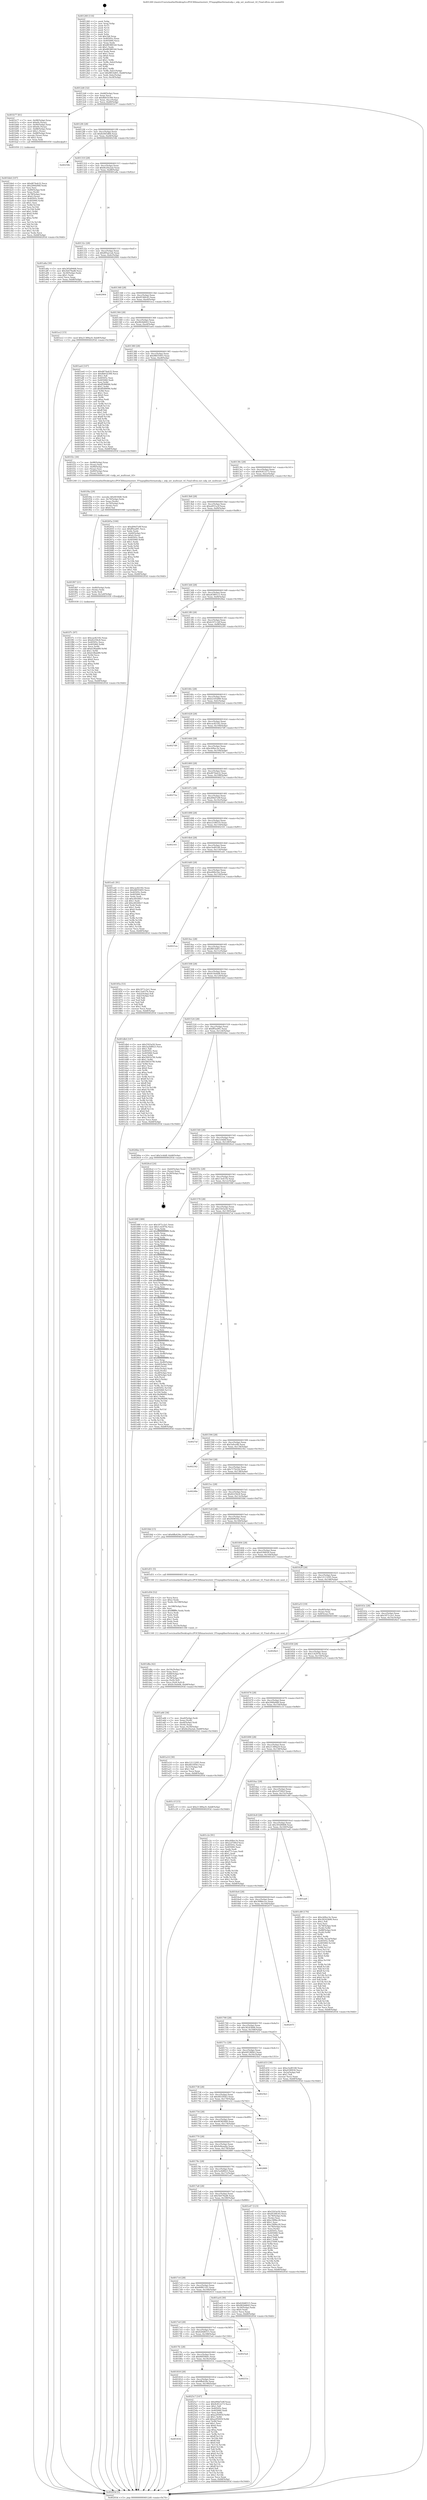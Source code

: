 digraph "0x401260" {
  label = "0x401260 (/mnt/c/Users/mathe/Desktop/tcc/POCII/binaries/extr_FFmpeglibavformatudp.c_udp_set_multicast_ttl_Final-ollvm.out::main(0))"
  labelloc = "t"
  node[shape=record]

  Entry [label="",width=0.3,height=0.3,shape=circle,fillcolor=black,style=filled]
  "0x4012d4" [label="{
     0x4012d4 [32]\l
     | [instrs]\l
     &nbsp;&nbsp;0x4012d4 \<+6\>: mov -0xb8(%rbp),%eax\l
     &nbsp;&nbsp;0x4012da \<+2\>: mov %eax,%ecx\l
     &nbsp;&nbsp;0x4012dc \<+6\>: sub $0x8b61b306,%ecx\l
     &nbsp;&nbsp;0x4012e2 \<+6\>: mov %eax,-0xcc(%rbp)\l
     &nbsp;&nbsp;0x4012e8 \<+6\>: mov %ecx,-0xd0(%rbp)\l
     &nbsp;&nbsp;0x4012ee \<+6\>: je 0000000000401b77 \<main+0x917\>\l
  }"]
  "0x401b77" [label="{
     0x401b77 [61]\l
     | [instrs]\l
     &nbsp;&nbsp;0x401b77 \<+7\>: mov -0x98(%rbp),%rax\l
     &nbsp;&nbsp;0x401b7e \<+6\>: movl $0x64,(%rax)\l
     &nbsp;&nbsp;0x401b84 \<+7\>: mov -0x90(%rbp),%rax\l
     &nbsp;&nbsp;0x401b8b \<+6\>: movl $0x64,(%rax)\l
     &nbsp;&nbsp;0x401b91 \<+7\>: mov -0x88(%rbp),%rax\l
     &nbsp;&nbsp;0x401b98 \<+6\>: movl $0x1,(%rax)\l
     &nbsp;&nbsp;0x401b9e \<+7\>: mov -0x88(%rbp),%rax\l
     &nbsp;&nbsp;0x401ba5 \<+3\>: movslq (%rax),%rax\l
     &nbsp;&nbsp;0x401ba8 \<+4\>: shl $0x2,%rax\l
     &nbsp;&nbsp;0x401bac \<+3\>: mov %rax,%rdi\l
     &nbsp;&nbsp;0x401baf \<+5\>: call 0000000000401050 \<malloc@plt\>\l
     | [calls]\l
     &nbsp;&nbsp;0x401050 \{1\} (unknown)\l
  }"]
  "0x4012f4" [label="{
     0x4012f4 [28]\l
     | [instrs]\l
     &nbsp;&nbsp;0x4012f4 \<+5\>: jmp 00000000004012f9 \<main+0x99\>\l
     &nbsp;&nbsp;0x4012f9 \<+6\>: mov -0xcc(%rbp),%eax\l
     &nbsp;&nbsp;0x4012ff \<+5\>: sub $0x8c845d84,%eax\l
     &nbsp;&nbsp;0x401304 \<+6\>: mov %eax,-0xd4(%rbp)\l
     &nbsp;&nbsp;0x40130a \<+6\>: je 000000000040254b \<main+0x12eb\>\l
  }"]
  Exit [label="",width=0.3,height=0.3,shape=circle,fillcolor=black,style=filled,peripheries=2]
  "0x40254b" [label="{
     0x40254b\l
  }", style=dashed]
  "0x401310" [label="{
     0x401310 [28]\l
     | [instrs]\l
     &nbsp;&nbsp;0x401310 \<+5\>: jmp 0000000000401315 \<main+0xb5\>\l
     &nbsp;&nbsp;0x401315 \<+6\>: mov -0xcc(%rbp),%eax\l
     &nbsp;&nbsp;0x40131b \<+5\>: sub $0x8e20a2ad,%eax\l
     &nbsp;&nbsp;0x401320 \<+6\>: mov %eax,-0xd8(%rbp)\l
     &nbsp;&nbsp;0x401326 \<+6\>: je 0000000000401a8a \<main+0x82a\>\l
  }"]
  "0x401834" [label="{
     0x401834\l
  }", style=dashed]
  "0x401a8a" [label="{
     0x401a8a [30]\l
     | [instrs]\l
     &nbsp;&nbsp;0x401a8a \<+5\>: mov $0x305d9468,%eax\l
     &nbsp;&nbsp;0x401a8f \<+5\>: mov $0x5b479ad8,%ecx\l
     &nbsp;&nbsp;0x401a94 \<+3\>: mov -0x30(%rbp),%edx\l
     &nbsp;&nbsp;0x401a97 \<+3\>: cmp $0x1,%edx\l
     &nbsp;&nbsp;0x401a9a \<+3\>: cmovl %ecx,%eax\l
     &nbsp;&nbsp;0x401a9d \<+6\>: mov %eax,-0xb8(%rbp)\l
     &nbsp;&nbsp;0x401aa3 \<+5\>: jmp 000000000040293d \<main+0x16dd\>\l
  }"]
  "0x40132c" [label="{
     0x40132c [28]\l
     | [instrs]\l
     &nbsp;&nbsp;0x40132c \<+5\>: jmp 0000000000401331 \<main+0xd1\>\l
     &nbsp;&nbsp;0x401331 \<+6\>: mov -0xcc(%rbp),%eax\l
     &nbsp;&nbsp;0x401337 \<+5\>: sub $0x8f5ae1ab,%eax\l
     &nbsp;&nbsp;0x40133c \<+6\>: mov %eax,-0xdc(%rbp)\l
     &nbsp;&nbsp;0x401342 \<+6\>: je 0000000000402904 \<main+0x16a4\>\l
  }"]
  "0x4025c7" [label="{
     0x4025c7 [147]\l
     | [instrs]\l
     &nbsp;&nbsp;0x4025c7 \<+5\>: mov $0xd94d7e9f,%eax\l
     &nbsp;&nbsp;0x4025cc \<+5\>: mov $0x9c812273,%ecx\l
     &nbsp;&nbsp;0x4025d1 \<+2\>: mov $0x1,%dl\l
     &nbsp;&nbsp;0x4025d3 \<+7\>: mov 0x40505c,%esi\l
     &nbsp;&nbsp;0x4025da \<+7\>: mov 0x405060,%edi\l
     &nbsp;&nbsp;0x4025e1 \<+3\>: mov %esi,%r8d\l
     &nbsp;&nbsp;0x4025e4 \<+7\>: sub $0xa2f5005f,%r8d\l
     &nbsp;&nbsp;0x4025eb \<+4\>: sub $0x1,%r8d\l
     &nbsp;&nbsp;0x4025ef \<+7\>: add $0xa2f5005f,%r8d\l
     &nbsp;&nbsp;0x4025f6 \<+4\>: imul %r8d,%esi\l
     &nbsp;&nbsp;0x4025fa \<+3\>: and $0x1,%esi\l
     &nbsp;&nbsp;0x4025fd \<+3\>: cmp $0x0,%esi\l
     &nbsp;&nbsp;0x402600 \<+4\>: sete %r9b\l
     &nbsp;&nbsp;0x402604 \<+3\>: cmp $0xa,%edi\l
     &nbsp;&nbsp;0x402607 \<+4\>: setl %r10b\l
     &nbsp;&nbsp;0x40260b \<+3\>: mov %r9b,%r11b\l
     &nbsp;&nbsp;0x40260e \<+4\>: xor $0xff,%r11b\l
     &nbsp;&nbsp;0x402612 \<+3\>: mov %r10b,%bl\l
     &nbsp;&nbsp;0x402615 \<+3\>: xor $0xff,%bl\l
     &nbsp;&nbsp;0x402618 \<+3\>: xor $0x0,%dl\l
     &nbsp;&nbsp;0x40261b \<+3\>: mov %r11b,%r14b\l
     &nbsp;&nbsp;0x40261e \<+4\>: and $0x0,%r14b\l
     &nbsp;&nbsp;0x402622 \<+3\>: and %dl,%r9b\l
     &nbsp;&nbsp;0x402625 \<+3\>: mov %bl,%r15b\l
     &nbsp;&nbsp;0x402628 \<+4\>: and $0x0,%r15b\l
     &nbsp;&nbsp;0x40262c \<+3\>: and %dl,%r10b\l
     &nbsp;&nbsp;0x40262f \<+3\>: or %r9b,%r14b\l
     &nbsp;&nbsp;0x402632 \<+3\>: or %r10b,%r15b\l
     &nbsp;&nbsp;0x402635 \<+3\>: xor %r15b,%r14b\l
     &nbsp;&nbsp;0x402638 \<+3\>: or %bl,%r11b\l
     &nbsp;&nbsp;0x40263b \<+4\>: xor $0xff,%r11b\l
     &nbsp;&nbsp;0x40263f \<+3\>: or $0x0,%dl\l
     &nbsp;&nbsp;0x402642 \<+3\>: and %dl,%r11b\l
     &nbsp;&nbsp;0x402645 \<+3\>: or %r11b,%r14b\l
     &nbsp;&nbsp;0x402648 \<+4\>: test $0x1,%r14b\l
     &nbsp;&nbsp;0x40264c \<+3\>: cmovne %ecx,%eax\l
     &nbsp;&nbsp;0x40264f \<+6\>: mov %eax,-0xb8(%rbp)\l
     &nbsp;&nbsp;0x402655 \<+5\>: jmp 000000000040293d \<main+0x16dd\>\l
  }"]
  "0x402904" [label="{
     0x402904\l
  }", style=dashed]
  "0x401348" [label="{
     0x401348 [28]\l
     | [instrs]\l
     &nbsp;&nbsp;0x401348 \<+5\>: jmp 000000000040134d \<main+0xed\>\l
     &nbsp;&nbsp;0x40134d \<+6\>: mov -0xcc(%rbp),%eax\l
     &nbsp;&nbsp;0x401353 \<+5\>: sub $0x9536fc45,%eax\l
     &nbsp;&nbsp;0x401358 \<+6\>: mov %eax,-0xe0(%rbp)\l
     &nbsp;&nbsp;0x40135e \<+6\>: je 0000000000401ec2 \<main+0xc62\>\l
  }"]
  "0x401818" [label="{
     0x401818 [28]\l
     | [instrs]\l
     &nbsp;&nbsp;0x401818 \<+5\>: jmp 000000000040181d \<main+0x5bd\>\l
     &nbsp;&nbsp;0x40181d \<+6\>: mov -0xcc(%rbp),%eax\l
     &nbsp;&nbsp;0x401823 \<+5\>: sub $0x6ffa429e,%eax\l
     &nbsp;&nbsp;0x401828 \<+6\>: mov %eax,-0x190(%rbp)\l
     &nbsp;&nbsp;0x40182e \<+6\>: je 00000000004025c7 \<main+0x1367\>\l
  }"]
  "0x401ec2" [label="{
     0x401ec2 [15]\l
     | [instrs]\l
     &nbsp;&nbsp;0x401ec2 \<+10\>: movl $0x21389ac9,-0xb8(%rbp)\l
     &nbsp;&nbsp;0x401ecc \<+5\>: jmp 000000000040293d \<main+0x16dd\>\l
  }"]
  "0x401364" [label="{
     0x401364 [28]\l
     | [instrs]\l
     &nbsp;&nbsp;0x401364 \<+5\>: jmp 0000000000401369 \<main+0x109\>\l
     &nbsp;&nbsp;0x401369 \<+6\>: mov -0xcc(%rbp),%eax\l
     &nbsp;&nbsp;0x40136f \<+5\>: sub $0x962b6643,%eax\l
     &nbsp;&nbsp;0x401374 \<+6\>: mov %eax,-0xe4(%rbp)\l
     &nbsp;&nbsp;0x40137a \<+6\>: je 0000000000401ae4 \<main+0x884\>\l
  }"]
  "0x40253c" [label="{
     0x40253c\l
  }", style=dashed]
  "0x401ae4" [label="{
     0x401ae4 [147]\l
     | [instrs]\l
     &nbsp;&nbsp;0x401ae4 \<+5\>: mov $0xd674ab32,%eax\l
     &nbsp;&nbsp;0x401ae9 \<+5\>: mov $0x8b61b306,%ecx\l
     &nbsp;&nbsp;0x401aee \<+2\>: mov $0x1,%dl\l
     &nbsp;&nbsp;0x401af0 \<+7\>: mov 0x40505c,%esi\l
     &nbsp;&nbsp;0x401af7 \<+7\>: mov 0x405060,%edi\l
     &nbsp;&nbsp;0x401afe \<+3\>: mov %esi,%r8d\l
     &nbsp;&nbsp;0x401b01 \<+7\>: sub $0xff399090,%r8d\l
     &nbsp;&nbsp;0x401b08 \<+4\>: sub $0x1,%r8d\l
     &nbsp;&nbsp;0x401b0c \<+7\>: add $0xff399090,%r8d\l
     &nbsp;&nbsp;0x401b13 \<+4\>: imul %r8d,%esi\l
     &nbsp;&nbsp;0x401b17 \<+3\>: and $0x1,%esi\l
     &nbsp;&nbsp;0x401b1a \<+3\>: cmp $0x0,%esi\l
     &nbsp;&nbsp;0x401b1d \<+4\>: sete %r9b\l
     &nbsp;&nbsp;0x401b21 \<+3\>: cmp $0xa,%edi\l
     &nbsp;&nbsp;0x401b24 \<+4\>: setl %r10b\l
     &nbsp;&nbsp;0x401b28 \<+3\>: mov %r9b,%r11b\l
     &nbsp;&nbsp;0x401b2b \<+4\>: xor $0xff,%r11b\l
     &nbsp;&nbsp;0x401b2f \<+3\>: mov %r10b,%bl\l
     &nbsp;&nbsp;0x401b32 \<+3\>: xor $0xff,%bl\l
     &nbsp;&nbsp;0x401b35 \<+3\>: xor $0x1,%dl\l
     &nbsp;&nbsp;0x401b38 \<+3\>: mov %r11b,%r14b\l
     &nbsp;&nbsp;0x401b3b \<+4\>: and $0xff,%r14b\l
     &nbsp;&nbsp;0x401b3f \<+3\>: and %dl,%r9b\l
     &nbsp;&nbsp;0x401b42 \<+3\>: mov %bl,%r15b\l
     &nbsp;&nbsp;0x401b45 \<+4\>: and $0xff,%r15b\l
     &nbsp;&nbsp;0x401b49 \<+3\>: and %dl,%r10b\l
     &nbsp;&nbsp;0x401b4c \<+3\>: or %r9b,%r14b\l
     &nbsp;&nbsp;0x401b4f \<+3\>: or %r10b,%r15b\l
     &nbsp;&nbsp;0x401b52 \<+3\>: xor %r15b,%r14b\l
     &nbsp;&nbsp;0x401b55 \<+3\>: or %bl,%r11b\l
     &nbsp;&nbsp;0x401b58 \<+4\>: xor $0xff,%r11b\l
     &nbsp;&nbsp;0x401b5c \<+3\>: or $0x1,%dl\l
     &nbsp;&nbsp;0x401b5f \<+3\>: and %dl,%r11b\l
     &nbsp;&nbsp;0x401b62 \<+3\>: or %r11b,%r14b\l
     &nbsp;&nbsp;0x401b65 \<+4\>: test $0x1,%r14b\l
     &nbsp;&nbsp;0x401b69 \<+3\>: cmovne %ecx,%eax\l
     &nbsp;&nbsp;0x401b6c \<+6\>: mov %eax,-0xb8(%rbp)\l
     &nbsp;&nbsp;0x401b72 \<+5\>: jmp 000000000040293d \<main+0x16dd\>\l
  }"]
  "0x401380" [label="{
     0x401380 [28]\l
     | [instrs]\l
     &nbsp;&nbsp;0x401380 \<+5\>: jmp 0000000000401385 \<main+0x125\>\l
     &nbsp;&nbsp;0x401385 \<+6\>: mov -0xcc(%rbp),%eax\l
     &nbsp;&nbsp;0x40138b \<+5\>: sub $0x98f35493,%eax\l
     &nbsp;&nbsp;0x401390 \<+6\>: mov %eax,-0xe8(%rbp)\l
     &nbsp;&nbsp;0x401396 \<+6\>: je 0000000000401f2c \<main+0xccc\>\l
  }"]
  "0x4017fc" [label="{
     0x4017fc [28]\l
     | [instrs]\l
     &nbsp;&nbsp;0x4017fc \<+5\>: jmp 0000000000401801 \<main+0x5a1\>\l
     &nbsp;&nbsp;0x401801 \<+6\>: mov -0xcc(%rbp),%eax\l
     &nbsp;&nbsp;0x401807 \<+5\>: sub $0x66f50b0c,%eax\l
     &nbsp;&nbsp;0x40180c \<+6\>: mov %eax,-0x18c(%rbp)\l
     &nbsp;&nbsp;0x401812 \<+6\>: je 000000000040253c \<main+0x12dc\>\l
  }"]
  "0x401f2c" [label="{
     0x401f2c [30]\l
     | [instrs]\l
     &nbsp;&nbsp;0x401f2c \<+7\>: mov -0x98(%rbp),%rax\l
     &nbsp;&nbsp;0x401f33 \<+2\>: mov (%rax),%edi\l
     &nbsp;&nbsp;0x401f35 \<+7\>: mov -0x90(%rbp),%rax\l
     &nbsp;&nbsp;0x401f3c \<+2\>: mov (%rax),%esi\l
     &nbsp;&nbsp;0x401f3e \<+4\>: mov -0x80(%rbp),%rax\l
     &nbsp;&nbsp;0x401f42 \<+3\>: mov (%rax),%rdx\l
     &nbsp;&nbsp;0x401f45 \<+5\>: call 0000000000401240 \<udp_set_multicast_ttl\>\l
     | [calls]\l
     &nbsp;&nbsp;0x401240 \{1\} (/mnt/c/Users/mathe/Desktop/tcc/POCII/binaries/extr_FFmpeglibavformatudp.c_udp_set_multicast_ttl_Final-ollvm.out::udp_set_multicast_ttl)\l
  }"]
  "0x40139c" [label="{
     0x40139c [28]\l
     | [instrs]\l
     &nbsp;&nbsp;0x40139c \<+5\>: jmp 00000000004013a1 \<main+0x141\>\l
     &nbsp;&nbsp;0x4013a1 \<+6\>: mov -0xcc(%rbp),%eax\l
     &nbsp;&nbsp;0x4013a7 \<+5\>: sub $0x9c812273,%eax\l
     &nbsp;&nbsp;0x4013ac \<+6\>: mov %eax,-0xec(%rbp)\l
     &nbsp;&nbsp;0x4013b2 \<+6\>: je 000000000040265a \<main+0x13fa\>\l
  }"]
  "0x4025a4" [label="{
     0x4025a4\l
  }", style=dashed]
  "0x40265a" [label="{
     0x40265a [100]\l
     | [instrs]\l
     &nbsp;&nbsp;0x40265a \<+5\>: mov $0xd94d7e9f,%eax\l
     &nbsp;&nbsp;0x40265f \<+5\>: mov $0xff5ea9f1,%ecx\l
     &nbsp;&nbsp;0x402664 \<+2\>: xor %edx,%edx\l
     &nbsp;&nbsp;0x402666 \<+7\>: mov -0xb0(%rbp),%rsi\l
     &nbsp;&nbsp;0x40266d \<+6\>: movl $0x0,(%rsi)\l
     &nbsp;&nbsp;0x402673 \<+7\>: mov 0x40505c,%edi\l
     &nbsp;&nbsp;0x40267a \<+8\>: mov 0x405060,%r8d\l
     &nbsp;&nbsp;0x402682 \<+3\>: sub $0x1,%edx\l
     &nbsp;&nbsp;0x402685 \<+3\>: mov %edi,%r9d\l
     &nbsp;&nbsp;0x402688 \<+3\>: add %edx,%r9d\l
     &nbsp;&nbsp;0x40268b \<+4\>: imul %r9d,%edi\l
     &nbsp;&nbsp;0x40268f \<+3\>: and $0x1,%edi\l
     &nbsp;&nbsp;0x402692 \<+3\>: cmp $0x0,%edi\l
     &nbsp;&nbsp;0x402695 \<+4\>: sete %r10b\l
     &nbsp;&nbsp;0x402699 \<+4\>: cmp $0xa,%r8d\l
     &nbsp;&nbsp;0x40269d \<+4\>: setl %r11b\l
     &nbsp;&nbsp;0x4026a1 \<+3\>: mov %r10b,%bl\l
     &nbsp;&nbsp;0x4026a4 \<+3\>: and %r11b,%bl\l
     &nbsp;&nbsp;0x4026a7 \<+3\>: xor %r11b,%r10b\l
     &nbsp;&nbsp;0x4026aa \<+3\>: or %r10b,%bl\l
     &nbsp;&nbsp;0x4026ad \<+3\>: test $0x1,%bl\l
     &nbsp;&nbsp;0x4026b0 \<+3\>: cmovne %ecx,%eax\l
     &nbsp;&nbsp;0x4026b3 \<+6\>: mov %eax,-0xb8(%rbp)\l
     &nbsp;&nbsp;0x4026b9 \<+5\>: jmp 000000000040293d \<main+0x16dd\>\l
  }"]
  "0x4013b8" [label="{
     0x4013b8 [28]\l
     | [instrs]\l
     &nbsp;&nbsp;0x4013b8 \<+5\>: jmp 00000000004013bd \<main+0x15d\>\l
     &nbsp;&nbsp;0x4013bd \<+6\>: mov -0xcc(%rbp),%eax\l
     &nbsp;&nbsp;0x4013c3 \<+5\>: sub $0xa0f31a3f,%eax\l
     &nbsp;&nbsp;0x4013c8 \<+6\>: mov %eax,-0xf0(%rbp)\l
     &nbsp;&nbsp;0x4013ce \<+6\>: je 0000000000401fec \<main+0xd8c\>\l
  }"]
  "0x4017e0" [label="{
     0x4017e0 [28]\l
     | [instrs]\l
     &nbsp;&nbsp;0x4017e0 \<+5\>: jmp 00000000004017e5 \<main+0x585\>\l
     &nbsp;&nbsp;0x4017e5 \<+6\>: mov -0xcc(%rbp),%eax\l
     &nbsp;&nbsp;0x4017eb \<+5\>: sub $0x620d6515,%eax\l
     &nbsp;&nbsp;0x4017f0 \<+6\>: mov %eax,-0x188(%rbp)\l
     &nbsp;&nbsp;0x4017f6 \<+6\>: je 00000000004025a4 \<main+0x1344\>\l
  }"]
  "0x401fec" [label="{
     0x401fec\l
  }", style=dashed]
  "0x4013d4" [label="{
     0x4013d4 [28]\l
     | [instrs]\l
     &nbsp;&nbsp;0x4013d4 \<+5\>: jmp 00000000004013d9 \<main+0x179\>\l
     &nbsp;&nbsp;0x4013d9 \<+6\>: mov -0xcc(%rbp),%eax\l
     &nbsp;&nbsp;0x4013df \<+5\>: sub $0xa63801c5,%eax\l
     &nbsp;&nbsp;0x4013e4 \<+6\>: mov %eax,-0xf4(%rbp)\l
     &nbsp;&nbsp;0x4013ea \<+6\>: je 00000000004028ae \<main+0x164e\>\l
  }"]
  "0x402433" [label="{
     0x402433\l
  }", style=dashed]
  "0x4028ae" [label="{
     0x4028ae\l
  }", style=dashed]
  "0x4013f0" [label="{
     0x4013f0 [28]\l
     | [instrs]\l
     &nbsp;&nbsp;0x4013f0 \<+5\>: jmp 00000000004013f5 \<main+0x195\>\l
     &nbsp;&nbsp;0x4013f5 \<+6\>: mov -0xcc(%rbp),%eax\l
     &nbsp;&nbsp;0x4013fb \<+5\>: sub $0xb107c1df,%eax\l
     &nbsp;&nbsp;0x401400 \<+6\>: mov %eax,-0xf8(%rbp)\l
     &nbsp;&nbsp;0x401406 \<+6\>: je 0000000000402291 \<main+0x1031\>\l
  }"]
  "0x401f7c" [label="{
     0x401f7c [97]\l
     | [instrs]\l
     &nbsp;&nbsp;0x401f7c \<+5\>: mov $0xcac82182,%eax\l
     &nbsp;&nbsp;0x401f81 \<+5\>: mov $0x82256c8,%esi\l
     &nbsp;&nbsp;0x401f86 \<+7\>: mov 0x40505c,%ecx\l
     &nbsp;&nbsp;0x401f8d \<+8\>: mov 0x405060,%r8d\l
     &nbsp;&nbsp;0x401f95 \<+3\>: mov %ecx,%r9d\l
     &nbsp;&nbsp;0x401f98 \<+7\>: add $0xb1f6ab89,%r9d\l
     &nbsp;&nbsp;0x401f9f \<+4\>: sub $0x1,%r9d\l
     &nbsp;&nbsp;0x401fa3 \<+7\>: sub $0xb1f6ab89,%r9d\l
     &nbsp;&nbsp;0x401faa \<+4\>: imul %r9d,%ecx\l
     &nbsp;&nbsp;0x401fae \<+3\>: and $0x1,%ecx\l
     &nbsp;&nbsp;0x401fb1 \<+3\>: cmp $0x0,%ecx\l
     &nbsp;&nbsp;0x401fb4 \<+4\>: sete %r10b\l
     &nbsp;&nbsp;0x401fb8 \<+4\>: cmp $0xa,%r8d\l
     &nbsp;&nbsp;0x401fbc \<+4\>: setl %r11b\l
     &nbsp;&nbsp;0x401fc0 \<+3\>: mov %r10b,%bl\l
     &nbsp;&nbsp;0x401fc3 \<+3\>: and %r11b,%bl\l
     &nbsp;&nbsp;0x401fc6 \<+3\>: xor %r11b,%r10b\l
     &nbsp;&nbsp;0x401fc9 \<+3\>: or %r10b,%bl\l
     &nbsp;&nbsp;0x401fcc \<+3\>: test $0x1,%bl\l
     &nbsp;&nbsp;0x401fcf \<+3\>: cmovne %esi,%eax\l
     &nbsp;&nbsp;0x401fd2 \<+6\>: mov %eax,-0xb8(%rbp)\l
     &nbsp;&nbsp;0x401fd8 \<+5\>: jmp 000000000040293d \<main+0x16dd\>\l
  }"]
  "0x402291" [label="{
     0x402291\l
  }", style=dashed]
  "0x40140c" [label="{
     0x40140c [28]\l
     | [instrs]\l
     &nbsp;&nbsp;0x40140c \<+5\>: jmp 0000000000401411 \<main+0x1b1\>\l
     &nbsp;&nbsp;0x401411 \<+6\>: mov -0xcc(%rbp),%eax\l
     &nbsp;&nbsp;0x401417 \<+5\>: sub $0xb2165d08,%eax\l
     &nbsp;&nbsp;0x40141c \<+6\>: mov %eax,-0xfc(%rbp)\l
     &nbsp;&nbsp;0x401422 \<+6\>: je 00000000004022af \<main+0x104f\>\l
  }"]
  "0x401f67" [label="{
     0x401f67 [21]\l
     | [instrs]\l
     &nbsp;&nbsp;0x401f67 \<+4\>: mov -0x80(%rbp),%rdx\l
     &nbsp;&nbsp;0x401f6b \<+3\>: mov (%rdx),%rdx\l
     &nbsp;&nbsp;0x401f6e \<+3\>: mov %rdx,%rdi\l
     &nbsp;&nbsp;0x401f71 \<+6\>: mov %eax,-0x1a0(%rbp)\l
     &nbsp;&nbsp;0x401f77 \<+5\>: call 0000000000401030 \<free@plt\>\l
     | [calls]\l
     &nbsp;&nbsp;0x401030 \{1\} (unknown)\l
  }"]
  "0x4022af" [label="{
     0x4022af\l
  }", style=dashed]
  "0x401428" [label="{
     0x401428 [28]\l
     | [instrs]\l
     &nbsp;&nbsp;0x401428 \<+5\>: jmp 000000000040142d \<main+0x1cd\>\l
     &nbsp;&nbsp;0x40142d \<+6\>: mov -0xcc(%rbp),%eax\l
     &nbsp;&nbsp;0x401433 \<+5\>: sub $0xcac82182,%eax\l
     &nbsp;&nbsp;0x401438 \<+6\>: mov %eax,-0x100(%rbp)\l
     &nbsp;&nbsp;0x40143e \<+6\>: je 00000000004027d9 \<main+0x1579\>\l
  }"]
  "0x401f4a" [label="{
     0x401f4a [29]\l
     | [instrs]\l
     &nbsp;&nbsp;0x401f4a \<+10\>: movabs $0x4030d6,%rdi\l
     &nbsp;&nbsp;0x401f54 \<+4\>: mov -0x70(%rbp),%rdx\l
     &nbsp;&nbsp;0x401f58 \<+2\>: mov %eax,(%rdx)\l
     &nbsp;&nbsp;0x401f5a \<+4\>: mov -0x70(%rbp),%rdx\l
     &nbsp;&nbsp;0x401f5e \<+2\>: mov (%rdx),%esi\l
     &nbsp;&nbsp;0x401f60 \<+2\>: mov $0x0,%al\l
     &nbsp;&nbsp;0x401f62 \<+5\>: call 0000000000401040 \<printf@plt\>\l
     | [calls]\l
     &nbsp;&nbsp;0x401040 \{1\} (unknown)\l
  }"]
  "0x4027d9" [label="{
     0x4027d9\l
  }", style=dashed]
  "0x401444" [label="{
     0x401444 [28]\l
     | [instrs]\l
     &nbsp;&nbsp;0x401444 \<+5\>: jmp 0000000000401449 \<main+0x1e9\>\l
     &nbsp;&nbsp;0x401449 \<+6\>: mov -0xcc(%rbp),%eax\l
     &nbsp;&nbsp;0x40144f \<+5\>: sub $0xcbf4ec3e,%eax\l
     &nbsp;&nbsp;0x401454 \<+6\>: mov %eax,-0x104(%rbp)\l
     &nbsp;&nbsp;0x40145a \<+6\>: je 0000000000402787 \<main+0x1527\>\l
  }"]
  "0x401d8a" [label="{
     0x401d8a [42]\l
     | [instrs]\l
     &nbsp;&nbsp;0x401d8a \<+6\>: mov -0x19c(%rbp),%ecx\l
     &nbsp;&nbsp;0x401d90 \<+3\>: imul %eax,%ecx\l
     &nbsp;&nbsp;0x401d93 \<+4\>: mov -0x80(%rbp),%r8\l
     &nbsp;&nbsp;0x401d97 \<+3\>: mov (%r8),%r8\l
     &nbsp;&nbsp;0x401d9a \<+4\>: mov -0x78(%rbp),%r9\l
     &nbsp;&nbsp;0x401d9e \<+3\>: movslq (%r9),%r9\l
     &nbsp;&nbsp;0x401da1 \<+4\>: mov %ecx,(%r8,%r9,4)\l
     &nbsp;&nbsp;0x401da5 \<+10\>: movl $0xfe16eb08,-0xb8(%rbp)\l
     &nbsp;&nbsp;0x401daf \<+5\>: jmp 000000000040293d \<main+0x16dd\>\l
  }"]
  "0x402787" [label="{
     0x402787\l
  }", style=dashed]
  "0x401460" [label="{
     0x401460 [28]\l
     | [instrs]\l
     &nbsp;&nbsp;0x401460 \<+5\>: jmp 0000000000401465 \<main+0x205\>\l
     &nbsp;&nbsp;0x401465 \<+6\>: mov -0xcc(%rbp),%eax\l
     &nbsp;&nbsp;0x40146b \<+5\>: sub $0xd674ab32,%eax\l
     &nbsp;&nbsp;0x401470 \<+6\>: mov %eax,-0x108(%rbp)\l
     &nbsp;&nbsp;0x401476 \<+6\>: je 000000000040272a \<main+0x14ca\>\l
  }"]
  "0x401d56" [label="{
     0x401d56 [52]\l
     | [instrs]\l
     &nbsp;&nbsp;0x401d56 \<+2\>: xor %ecx,%ecx\l
     &nbsp;&nbsp;0x401d58 \<+5\>: mov $0x2,%edx\l
     &nbsp;&nbsp;0x401d5d \<+6\>: mov %edx,-0x198(%rbp)\l
     &nbsp;&nbsp;0x401d63 \<+1\>: cltd\l
     &nbsp;&nbsp;0x401d64 \<+6\>: mov -0x198(%rbp),%esi\l
     &nbsp;&nbsp;0x401d6a \<+2\>: idiv %esi\l
     &nbsp;&nbsp;0x401d6c \<+6\>: imul $0xfffffffe,%edx,%edx\l
     &nbsp;&nbsp;0x401d72 \<+2\>: mov %ecx,%edi\l
     &nbsp;&nbsp;0x401d74 \<+2\>: sub %edx,%edi\l
     &nbsp;&nbsp;0x401d76 \<+2\>: mov %ecx,%edx\l
     &nbsp;&nbsp;0x401d78 \<+3\>: sub $0x1,%edx\l
     &nbsp;&nbsp;0x401d7b \<+2\>: add %edx,%edi\l
     &nbsp;&nbsp;0x401d7d \<+2\>: sub %edi,%ecx\l
     &nbsp;&nbsp;0x401d7f \<+6\>: mov %ecx,-0x19c(%rbp)\l
     &nbsp;&nbsp;0x401d85 \<+5\>: call 0000000000401160 \<next_i\>\l
     | [calls]\l
     &nbsp;&nbsp;0x401160 \{1\} (/mnt/c/Users/mathe/Desktop/tcc/POCII/binaries/extr_FFmpeglibavformatudp.c_udp_set_multicast_ttl_Final-ollvm.out::next_i)\l
  }"]
  "0x40272a" [label="{
     0x40272a\l
  }", style=dashed]
  "0x40147c" [label="{
     0x40147c [28]\l
     | [instrs]\l
     &nbsp;&nbsp;0x40147c \<+5\>: jmp 0000000000401481 \<main+0x221\>\l
     &nbsp;&nbsp;0x401481 \<+6\>: mov -0xcc(%rbp),%eax\l
     &nbsp;&nbsp;0x401487 \<+5\>: sub $0xd94d7e9f,%eax\l
     &nbsp;&nbsp;0x40148c \<+6\>: mov %eax,-0x10c(%rbp)\l
     &nbsp;&nbsp;0x401492 \<+6\>: je 0000000000402926 \<main+0x16c6\>\l
  }"]
  "0x401bb4" [label="{
     0x401bb4 [107]\l
     | [instrs]\l
     &nbsp;&nbsp;0x401bb4 \<+5\>: mov $0xd674ab32,%ecx\l
     &nbsp;&nbsp;0x401bb9 \<+5\>: mov $0x206fa948,%edx\l
     &nbsp;&nbsp;0x401bbe \<+2\>: xor %esi,%esi\l
     &nbsp;&nbsp;0x401bc0 \<+4\>: mov -0x80(%rbp),%rdi\l
     &nbsp;&nbsp;0x401bc4 \<+3\>: mov %rax,(%rdi)\l
     &nbsp;&nbsp;0x401bc7 \<+4\>: mov -0x78(%rbp),%rax\l
     &nbsp;&nbsp;0x401bcb \<+6\>: movl $0x0,(%rax)\l
     &nbsp;&nbsp;0x401bd1 \<+8\>: mov 0x40505c,%r8d\l
     &nbsp;&nbsp;0x401bd9 \<+8\>: mov 0x405060,%r9d\l
     &nbsp;&nbsp;0x401be1 \<+3\>: sub $0x1,%esi\l
     &nbsp;&nbsp;0x401be4 \<+3\>: mov %r8d,%r10d\l
     &nbsp;&nbsp;0x401be7 \<+3\>: add %esi,%r10d\l
     &nbsp;&nbsp;0x401bea \<+4\>: imul %r10d,%r8d\l
     &nbsp;&nbsp;0x401bee \<+4\>: and $0x1,%r8d\l
     &nbsp;&nbsp;0x401bf2 \<+4\>: cmp $0x0,%r8d\l
     &nbsp;&nbsp;0x401bf6 \<+4\>: sete %r11b\l
     &nbsp;&nbsp;0x401bfa \<+4\>: cmp $0xa,%r9d\l
     &nbsp;&nbsp;0x401bfe \<+3\>: setl %bl\l
     &nbsp;&nbsp;0x401c01 \<+3\>: mov %r11b,%r14b\l
     &nbsp;&nbsp;0x401c04 \<+3\>: and %bl,%r14b\l
     &nbsp;&nbsp;0x401c07 \<+3\>: xor %bl,%r11b\l
     &nbsp;&nbsp;0x401c0a \<+3\>: or %r11b,%r14b\l
     &nbsp;&nbsp;0x401c0d \<+4\>: test $0x1,%r14b\l
     &nbsp;&nbsp;0x401c11 \<+3\>: cmovne %edx,%ecx\l
     &nbsp;&nbsp;0x401c14 \<+6\>: mov %ecx,-0xb8(%rbp)\l
     &nbsp;&nbsp;0x401c1a \<+5\>: jmp 000000000040293d \<main+0x16dd\>\l
  }"]
  "0x402926" [label="{
     0x402926\l
  }", style=dashed]
  "0x401498" [label="{
     0x401498 [28]\l
     | [instrs]\l
     &nbsp;&nbsp;0x401498 \<+5\>: jmp 000000000040149d \<main+0x23d\>\l
     &nbsp;&nbsp;0x40149d \<+6\>: mov -0xcc(%rbp),%eax\l
     &nbsp;&nbsp;0x4014a3 \<+5\>: sub $0xe2108510,%eax\l
     &nbsp;&nbsp;0x4014a8 \<+6\>: mov %eax,-0x110(%rbp)\l
     &nbsp;&nbsp;0x4014ae \<+6\>: je 0000000000402161 \<main+0xf01\>\l
  }"]
  "0x4017c4" [label="{
     0x4017c4 [28]\l
     | [instrs]\l
     &nbsp;&nbsp;0x4017c4 \<+5\>: jmp 00000000004017c9 \<main+0x569\>\l
     &nbsp;&nbsp;0x4017c9 \<+6\>: mov -0xcc(%rbp),%eax\l
     &nbsp;&nbsp;0x4017cf \<+5\>: sub $0x60f81105,%eax\l
     &nbsp;&nbsp;0x4017d4 \<+6\>: mov %eax,-0x184(%rbp)\l
     &nbsp;&nbsp;0x4017da \<+6\>: je 0000000000402433 \<main+0x11d3\>\l
  }"]
  "0x402161" [label="{
     0x402161\l
  }", style=dashed]
  "0x4014b4" [label="{
     0x4014b4 [28]\l
     | [instrs]\l
     &nbsp;&nbsp;0x4014b4 \<+5\>: jmp 00000000004014b9 \<main+0x259\>\l
     &nbsp;&nbsp;0x4014b9 \<+6\>: mov -0xcc(%rbp),%eax\l
     &nbsp;&nbsp;0x4014bf \<+5\>: sub $0xe3ed0148,%eax\l
     &nbsp;&nbsp;0x4014c4 \<+6\>: mov %eax,-0x114(%rbp)\l
     &nbsp;&nbsp;0x4014ca \<+6\>: je 0000000000401ed1 \<main+0xc71\>\l
  }"]
  "0x401ac6" [label="{
     0x401ac6 [30]\l
     | [instrs]\l
     &nbsp;&nbsp;0x401ac6 \<+5\>: mov $0x620d6515,%eax\l
     &nbsp;&nbsp;0x401acb \<+5\>: mov $0x962b6643,%ecx\l
     &nbsp;&nbsp;0x401ad0 \<+3\>: mov -0x30(%rbp),%edx\l
     &nbsp;&nbsp;0x401ad3 \<+3\>: cmp $0x0,%edx\l
     &nbsp;&nbsp;0x401ad6 \<+3\>: cmove %ecx,%eax\l
     &nbsp;&nbsp;0x401ad9 \<+6\>: mov %eax,-0xb8(%rbp)\l
     &nbsp;&nbsp;0x401adf \<+5\>: jmp 000000000040293d \<main+0x16dd\>\l
  }"]
  "0x401ed1" [label="{
     0x401ed1 [91]\l
     | [instrs]\l
     &nbsp;&nbsp;0x401ed1 \<+5\>: mov $0xcac82182,%eax\l
     &nbsp;&nbsp;0x401ed6 \<+5\>: mov $0x98f35493,%ecx\l
     &nbsp;&nbsp;0x401edb \<+7\>: mov 0x40505c,%edx\l
     &nbsp;&nbsp;0x401ee2 \<+7\>: mov 0x405060,%esi\l
     &nbsp;&nbsp;0x401ee9 \<+2\>: mov %edx,%edi\l
     &nbsp;&nbsp;0x401eeb \<+6\>: sub $0xc6026627,%edi\l
     &nbsp;&nbsp;0x401ef1 \<+3\>: sub $0x1,%edi\l
     &nbsp;&nbsp;0x401ef4 \<+6\>: add $0xc6026627,%edi\l
     &nbsp;&nbsp;0x401efa \<+3\>: imul %edi,%edx\l
     &nbsp;&nbsp;0x401efd \<+3\>: and $0x1,%edx\l
     &nbsp;&nbsp;0x401f00 \<+3\>: cmp $0x0,%edx\l
     &nbsp;&nbsp;0x401f03 \<+4\>: sete %r8b\l
     &nbsp;&nbsp;0x401f07 \<+3\>: cmp $0xa,%esi\l
     &nbsp;&nbsp;0x401f0a \<+4\>: setl %r9b\l
     &nbsp;&nbsp;0x401f0e \<+3\>: mov %r8b,%r10b\l
     &nbsp;&nbsp;0x401f11 \<+3\>: and %r9b,%r10b\l
     &nbsp;&nbsp;0x401f14 \<+3\>: xor %r9b,%r8b\l
     &nbsp;&nbsp;0x401f17 \<+3\>: or %r8b,%r10b\l
     &nbsp;&nbsp;0x401f1a \<+4\>: test $0x1,%r10b\l
     &nbsp;&nbsp;0x401f1e \<+3\>: cmovne %ecx,%eax\l
     &nbsp;&nbsp;0x401f21 \<+6\>: mov %eax,-0xb8(%rbp)\l
     &nbsp;&nbsp;0x401f27 \<+5\>: jmp 000000000040293d \<main+0x16dd\>\l
  }"]
  "0x4014d0" [label="{
     0x4014d0 [28]\l
     | [instrs]\l
     &nbsp;&nbsp;0x4014d0 \<+5\>: jmp 00000000004014d5 \<main+0x275\>\l
     &nbsp;&nbsp;0x4014d5 \<+6\>: mov -0xcc(%rbp),%eax\l
     &nbsp;&nbsp;0x4014db \<+5\>: sub $0xe84fe1be,%eax\l
     &nbsp;&nbsp;0x4014e0 \<+6\>: mov %eax,-0x118(%rbp)\l
     &nbsp;&nbsp;0x4014e6 \<+6\>: je 00000000004021ea \<main+0xf8a\>\l
  }"]
  "0x4017a8" [label="{
     0x4017a8 [28]\l
     | [instrs]\l
     &nbsp;&nbsp;0x4017a8 \<+5\>: jmp 00000000004017ad \<main+0x54d\>\l
     &nbsp;&nbsp;0x4017ad \<+6\>: mov -0xcc(%rbp),%eax\l
     &nbsp;&nbsp;0x4017b3 \<+5\>: sub $0x5b479ad8,%eax\l
     &nbsp;&nbsp;0x4017b8 \<+6\>: mov %eax,-0x180(%rbp)\l
     &nbsp;&nbsp;0x4017be \<+6\>: je 0000000000401ac6 \<main+0x866\>\l
  }"]
  "0x4021ea" [label="{
     0x4021ea\l
  }", style=dashed]
  "0x4014ec" [label="{
     0x4014ec [28]\l
     | [instrs]\l
     &nbsp;&nbsp;0x4014ec \<+5\>: jmp 00000000004014f1 \<main+0x291\>\l
     &nbsp;&nbsp;0x4014f1 \<+6\>: mov -0xcc(%rbp),%eax\l
     &nbsp;&nbsp;0x4014f7 \<+5\>: sub $0xf8f14d05,%eax\l
     &nbsp;&nbsp;0x4014fc \<+6\>: mov %eax,-0x11c(%rbp)\l
     &nbsp;&nbsp;0x401502 \<+6\>: je 000000000040185a \<main+0x5fa\>\l
  }"]
  "0x401e47" [label="{
     0x401e47 [123]\l
     | [instrs]\l
     &nbsp;&nbsp;0x401e47 \<+5\>: mov $0x5503a50,%eax\l
     &nbsp;&nbsp;0x401e4c \<+5\>: mov $0x9536fc45,%ecx\l
     &nbsp;&nbsp;0x401e51 \<+4\>: mov -0x78(%rbp),%rdx\l
     &nbsp;&nbsp;0x401e55 \<+2\>: mov (%rdx),%esi\l
     &nbsp;&nbsp;0x401e57 \<+6\>: add $0xc589bc28,%esi\l
     &nbsp;&nbsp;0x401e5d \<+3\>: add $0x1,%esi\l
     &nbsp;&nbsp;0x401e60 \<+6\>: sub $0xc589bc28,%esi\l
     &nbsp;&nbsp;0x401e66 \<+4\>: mov -0x78(%rbp),%rdx\l
     &nbsp;&nbsp;0x401e6a \<+2\>: mov %esi,(%rdx)\l
     &nbsp;&nbsp;0x401e6c \<+7\>: mov 0x40505c,%esi\l
     &nbsp;&nbsp;0x401e73 \<+7\>: mov 0x405060,%edi\l
     &nbsp;&nbsp;0x401e7a \<+3\>: mov %esi,%r8d\l
     &nbsp;&nbsp;0x401e7d \<+7\>: sub $0x27048,%r8d\l
     &nbsp;&nbsp;0x401e84 \<+4\>: sub $0x1,%r8d\l
     &nbsp;&nbsp;0x401e88 \<+7\>: add $0x27048,%r8d\l
     &nbsp;&nbsp;0x401e8f \<+4\>: imul %r8d,%esi\l
     &nbsp;&nbsp;0x401e93 \<+3\>: and $0x1,%esi\l
     &nbsp;&nbsp;0x401e96 \<+3\>: cmp $0x0,%esi\l
     &nbsp;&nbsp;0x401e99 \<+4\>: sete %r9b\l
     &nbsp;&nbsp;0x401e9d \<+3\>: cmp $0xa,%edi\l
     &nbsp;&nbsp;0x401ea0 \<+4\>: setl %r10b\l
     &nbsp;&nbsp;0x401ea4 \<+3\>: mov %r9b,%r11b\l
     &nbsp;&nbsp;0x401ea7 \<+3\>: and %r10b,%r11b\l
     &nbsp;&nbsp;0x401eaa \<+3\>: xor %r10b,%r9b\l
     &nbsp;&nbsp;0x401ead \<+3\>: or %r9b,%r11b\l
     &nbsp;&nbsp;0x401eb0 \<+4\>: test $0x1,%r11b\l
     &nbsp;&nbsp;0x401eb4 \<+3\>: cmovne %ecx,%eax\l
     &nbsp;&nbsp;0x401eb7 \<+6\>: mov %eax,-0xb8(%rbp)\l
     &nbsp;&nbsp;0x401ebd \<+5\>: jmp 000000000040293d \<main+0x16dd\>\l
  }"]
  "0x40185a" [label="{
     0x40185a [53]\l
     | [instrs]\l
     &nbsp;&nbsp;0x40185a \<+5\>: mov $0x1871c2e1,%eax\l
     &nbsp;&nbsp;0x40185f \<+5\>: mov $0x13e437b,%ecx\l
     &nbsp;&nbsp;0x401864 \<+6\>: mov -0xb2(%rbp),%dl\l
     &nbsp;&nbsp;0x40186a \<+7\>: mov -0xb1(%rbp),%sil\l
     &nbsp;&nbsp;0x401871 \<+3\>: mov %dl,%dil\l
     &nbsp;&nbsp;0x401874 \<+3\>: and %sil,%dil\l
     &nbsp;&nbsp;0x401877 \<+3\>: xor %sil,%dl\l
     &nbsp;&nbsp;0x40187a \<+3\>: or %dl,%dil\l
     &nbsp;&nbsp;0x40187d \<+4\>: test $0x1,%dil\l
     &nbsp;&nbsp;0x401881 \<+3\>: cmovne %ecx,%eax\l
     &nbsp;&nbsp;0x401884 \<+6\>: mov %eax,-0xb8(%rbp)\l
     &nbsp;&nbsp;0x40188a \<+5\>: jmp 000000000040293d \<main+0x16dd\>\l
  }"]
  "0x401508" [label="{
     0x401508 [28]\l
     | [instrs]\l
     &nbsp;&nbsp;0x401508 \<+5\>: jmp 000000000040150d \<main+0x2ad\>\l
     &nbsp;&nbsp;0x40150d \<+6\>: mov -0xcc(%rbp),%eax\l
     &nbsp;&nbsp;0x401513 \<+5\>: sub $0xfe16eb08,%eax\l
     &nbsp;&nbsp;0x401518 \<+6\>: mov %eax,-0x120(%rbp)\l
     &nbsp;&nbsp;0x40151e \<+6\>: je 0000000000401db4 \<main+0xb54\>\l
  }"]
  "0x40293d" [label="{
     0x40293d [5]\l
     | [instrs]\l
     &nbsp;&nbsp;0x40293d \<+5\>: jmp 00000000004012d4 \<main+0x74\>\l
  }"]
  "0x401260" [label="{
     0x401260 [116]\l
     | [instrs]\l
     &nbsp;&nbsp;0x401260 \<+1\>: push %rbp\l
     &nbsp;&nbsp;0x401261 \<+3\>: mov %rsp,%rbp\l
     &nbsp;&nbsp;0x401264 \<+2\>: push %r15\l
     &nbsp;&nbsp;0x401266 \<+2\>: push %r14\l
     &nbsp;&nbsp;0x401268 \<+2\>: push %r13\l
     &nbsp;&nbsp;0x40126a \<+2\>: push %r12\l
     &nbsp;&nbsp;0x40126c \<+1\>: push %rbx\l
     &nbsp;&nbsp;0x40126d \<+7\>: sub $0x1b8,%rsp\l
     &nbsp;&nbsp;0x401274 \<+7\>: mov 0x40505c,%eax\l
     &nbsp;&nbsp;0x40127b \<+7\>: mov 0x405060,%ecx\l
     &nbsp;&nbsp;0x401282 \<+2\>: mov %eax,%edx\l
     &nbsp;&nbsp;0x401284 \<+6\>: add $0x883881b0,%edx\l
     &nbsp;&nbsp;0x40128a \<+3\>: sub $0x1,%edx\l
     &nbsp;&nbsp;0x40128d \<+6\>: sub $0x883881b0,%edx\l
     &nbsp;&nbsp;0x401293 \<+3\>: imul %edx,%eax\l
     &nbsp;&nbsp;0x401296 \<+3\>: and $0x1,%eax\l
     &nbsp;&nbsp;0x401299 \<+3\>: cmp $0x0,%eax\l
     &nbsp;&nbsp;0x40129c \<+4\>: sete %r8b\l
     &nbsp;&nbsp;0x4012a0 \<+4\>: and $0x1,%r8b\l
     &nbsp;&nbsp;0x4012a4 \<+7\>: mov %r8b,-0xb2(%rbp)\l
     &nbsp;&nbsp;0x4012ab \<+3\>: cmp $0xa,%ecx\l
     &nbsp;&nbsp;0x4012ae \<+4\>: setl %r8b\l
     &nbsp;&nbsp;0x4012b2 \<+4\>: and $0x1,%r8b\l
     &nbsp;&nbsp;0x4012b6 \<+7\>: mov %r8b,-0xb1(%rbp)\l
     &nbsp;&nbsp;0x4012bd \<+10\>: movl $0xf8f14d05,-0xb8(%rbp)\l
     &nbsp;&nbsp;0x4012c7 \<+6\>: mov %edi,-0xbc(%rbp)\l
     &nbsp;&nbsp;0x4012cd \<+7\>: mov %rsi,-0xc8(%rbp)\l
  }"]
  "0x40178c" [label="{
     0x40178c [28]\l
     | [instrs]\l
     &nbsp;&nbsp;0x40178c \<+5\>: jmp 0000000000401791 \<main+0x531\>\l
     &nbsp;&nbsp;0x401791 \<+6\>: mov -0xcc(%rbp),%eax\l
     &nbsp;&nbsp;0x401797 \<+5\>: sub $0x5a2b8023,%eax\l
     &nbsp;&nbsp;0x40179c \<+6\>: mov %eax,-0x17c(%rbp)\l
     &nbsp;&nbsp;0x4017a2 \<+6\>: je 0000000000401e47 \<main+0xbe7\>\l
  }"]
  "0x401db4" [label="{
     0x401db4 [147]\l
     | [instrs]\l
     &nbsp;&nbsp;0x401db4 \<+5\>: mov $0x5503a50,%eax\l
     &nbsp;&nbsp;0x401db9 \<+5\>: mov $0x5a2b8023,%ecx\l
     &nbsp;&nbsp;0x401dbe \<+2\>: mov $0x1,%dl\l
     &nbsp;&nbsp;0x401dc0 \<+7\>: mov 0x40505c,%esi\l
     &nbsp;&nbsp;0x401dc7 \<+7\>: mov 0x405060,%edi\l
     &nbsp;&nbsp;0x401dce \<+3\>: mov %esi,%r8d\l
     &nbsp;&nbsp;0x401dd1 \<+7\>: add $0x5001b7f0,%r8d\l
     &nbsp;&nbsp;0x401dd8 \<+4\>: sub $0x1,%r8d\l
     &nbsp;&nbsp;0x401ddc \<+7\>: sub $0x5001b7f0,%r8d\l
     &nbsp;&nbsp;0x401de3 \<+4\>: imul %r8d,%esi\l
     &nbsp;&nbsp;0x401de7 \<+3\>: and $0x1,%esi\l
     &nbsp;&nbsp;0x401dea \<+3\>: cmp $0x0,%esi\l
     &nbsp;&nbsp;0x401ded \<+4\>: sete %r9b\l
     &nbsp;&nbsp;0x401df1 \<+3\>: cmp $0xa,%edi\l
     &nbsp;&nbsp;0x401df4 \<+4\>: setl %r10b\l
     &nbsp;&nbsp;0x401df8 \<+3\>: mov %r9b,%r11b\l
     &nbsp;&nbsp;0x401dfb \<+4\>: xor $0xff,%r11b\l
     &nbsp;&nbsp;0x401dff \<+3\>: mov %r10b,%bl\l
     &nbsp;&nbsp;0x401e02 \<+3\>: xor $0xff,%bl\l
     &nbsp;&nbsp;0x401e05 \<+3\>: xor $0x0,%dl\l
     &nbsp;&nbsp;0x401e08 \<+3\>: mov %r11b,%r14b\l
     &nbsp;&nbsp;0x401e0b \<+4\>: and $0x0,%r14b\l
     &nbsp;&nbsp;0x401e0f \<+3\>: and %dl,%r9b\l
     &nbsp;&nbsp;0x401e12 \<+3\>: mov %bl,%r15b\l
     &nbsp;&nbsp;0x401e15 \<+4\>: and $0x0,%r15b\l
     &nbsp;&nbsp;0x401e19 \<+3\>: and %dl,%r10b\l
     &nbsp;&nbsp;0x401e1c \<+3\>: or %r9b,%r14b\l
     &nbsp;&nbsp;0x401e1f \<+3\>: or %r10b,%r15b\l
     &nbsp;&nbsp;0x401e22 \<+3\>: xor %r15b,%r14b\l
     &nbsp;&nbsp;0x401e25 \<+3\>: or %bl,%r11b\l
     &nbsp;&nbsp;0x401e28 \<+4\>: xor $0xff,%r11b\l
     &nbsp;&nbsp;0x401e2c \<+3\>: or $0x0,%dl\l
     &nbsp;&nbsp;0x401e2f \<+3\>: and %dl,%r11b\l
     &nbsp;&nbsp;0x401e32 \<+3\>: or %r11b,%r14b\l
     &nbsp;&nbsp;0x401e35 \<+4\>: test $0x1,%r14b\l
     &nbsp;&nbsp;0x401e39 \<+3\>: cmovne %ecx,%eax\l
     &nbsp;&nbsp;0x401e3c \<+6\>: mov %eax,-0xb8(%rbp)\l
     &nbsp;&nbsp;0x401e42 \<+5\>: jmp 000000000040293d \<main+0x16dd\>\l
  }"]
  "0x401524" [label="{
     0x401524 [28]\l
     | [instrs]\l
     &nbsp;&nbsp;0x401524 \<+5\>: jmp 0000000000401529 \<main+0x2c9\>\l
     &nbsp;&nbsp;0x401529 \<+6\>: mov -0xcc(%rbp),%eax\l
     &nbsp;&nbsp;0x40152f \<+5\>: sub $0xff5ea9f1,%eax\l
     &nbsp;&nbsp;0x401534 \<+6\>: mov %eax,-0x124(%rbp)\l
     &nbsp;&nbsp;0x40153a \<+6\>: je 00000000004026be \<main+0x145e\>\l
  }"]
  "0x402889" [label="{
     0x402889\l
  }", style=dashed]
  "0x4026be" [label="{
     0x4026be [15]\l
     | [instrs]\l
     &nbsp;&nbsp;0x4026be \<+10\>: movl $0x3c4ddf,-0xb8(%rbp)\l
     &nbsp;&nbsp;0x4026c8 \<+5\>: jmp 000000000040293d \<main+0x16dd\>\l
  }"]
  "0x401540" [label="{
     0x401540 [28]\l
     | [instrs]\l
     &nbsp;&nbsp;0x401540 \<+5\>: jmp 0000000000401545 \<main+0x2e5\>\l
     &nbsp;&nbsp;0x401545 \<+6\>: mov -0xcc(%rbp),%eax\l
     &nbsp;&nbsp;0x40154b \<+5\>: sub $0x3c4ddf,%eax\l
     &nbsp;&nbsp;0x401550 \<+6\>: mov %eax,-0x128(%rbp)\l
     &nbsp;&nbsp;0x401556 \<+6\>: je 00000000004026cd \<main+0x146d\>\l
  }"]
  "0x401770" [label="{
     0x401770 [28]\l
     | [instrs]\l
     &nbsp;&nbsp;0x401770 \<+5\>: jmp 0000000000401775 \<main+0x515\>\l
     &nbsp;&nbsp;0x401775 \<+6\>: mov -0xcc(%rbp),%eax\l
     &nbsp;&nbsp;0x40177b \<+5\>: sub $0x4e8eaa4a,%eax\l
     &nbsp;&nbsp;0x401780 \<+6\>: mov %eax,-0x178(%rbp)\l
     &nbsp;&nbsp;0x401786 \<+6\>: je 0000000000402889 \<main+0x1629\>\l
  }"]
  "0x4026cd" [label="{
     0x4026cd [24]\l
     | [instrs]\l
     &nbsp;&nbsp;0x4026cd \<+7\>: mov -0xb0(%rbp),%rax\l
     &nbsp;&nbsp;0x4026d4 \<+2\>: mov (%rax),%eax\l
     &nbsp;&nbsp;0x4026d6 \<+4\>: lea -0x28(%rbp),%rsp\l
     &nbsp;&nbsp;0x4026da \<+1\>: pop %rbx\l
     &nbsp;&nbsp;0x4026db \<+2\>: pop %r12\l
     &nbsp;&nbsp;0x4026dd \<+2\>: pop %r13\l
     &nbsp;&nbsp;0x4026df \<+2\>: pop %r14\l
     &nbsp;&nbsp;0x4026e1 \<+2\>: pop %r15\l
     &nbsp;&nbsp;0x4026e3 \<+1\>: pop %rbp\l
     &nbsp;&nbsp;0x4026e4 \<+1\>: ret\l
  }"]
  "0x40155c" [label="{
     0x40155c [28]\l
     | [instrs]\l
     &nbsp;&nbsp;0x40155c \<+5\>: jmp 0000000000401561 \<main+0x301\>\l
     &nbsp;&nbsp;0x401561 \<+6\>: mov -0xcc(%rbp),%eax\l
     &nbsp;&nbsp;0x401567 \<+5\>: sub $0x13e437b,%eax\l
     &nbsp;&nbsp;0x40156c \<+6\>: mov %eax,-0x12c(%rbp)\l
     &nbsp;&nbsp;0x401572 \<+6\>: je 000000000040188f \<main+0x62f\>\l
  }"]
  "0x402152" [label="{
     0x402152\l
  }", style=dashed]
  "0x40188f" [label="{
     0x40188f [389]\l
     | [instrs]\l
     &nbsp;&nbsp;0x40188f \<+5\>: mov $0x1871c2e1,%eax\l
     &nbsp;&nbsp;0x401894 \<+5\>: mov $0x1c4297fe,%ecx\l
     &nbsp;&nbsp;0x401899 \<+3\>: mov %rsp,%rdx\l
     &nbsp;&nbsp;0x40189c \<+4\>: add $0xfffffffffffffff0,%rdx\l
     &nbsp;&nbsp;0x4018a0 \<+3\>: mov %rdx,%rsp\l
     &nbsp;&nbsp;0x4018a3 \<+7\>: mov %rdx,-0xb0(%rbp)\l
     &nbsp;&nbsp;0x4018aa \<+3\>: mov %rsp,%rdx\l
     &nbsp;&nbsp;0x4018ad \<+4\>: add $0xfffffffffffffff0,%rdx\l
     &nbsp;&nbsp;0x4018b1 \<+3\>: mov %rdx,%rsp\l
     &nbsp;&nbsp;0x4018b4 \<+3\>: mov %rsp,%rsi\l
     &nbsp;&nbsp;0x4018b7 \<+4\>: add $0xfffffffffffffff0,%rsi\l
     &nbsp;&nbsp;0x4018bb \<+3\>: mov %rsi,%rsp\l
     &nbsp;&nbsp;0x4018be \<+7\>: mov %rsi,-0xa8(%rbp)\l
     &nbsp;&nbsp;0x4018c5 \<+3\>: mov %rsp,%rsi\l
     &nbsp;&nbsp;0x4018c8 \<+4\>: add $0xfffffffffffffff0,%rsi\l
     &nbsp;&nbsp;0x4018cc \<+3\>: mov %rsi,%rsp\l
     &nbsp;&nbsp;0x4018cf \<+7\>: mov %rsi,-0xa0(%rbp)\l
     &nbsp;&nbsp;0x4018d6 \<+3\>: mov %rsp,%rsi\l
     &nbsp;&nbsp;0x4018d9 \<+4\>: add $0xfffffffffffffff0,%rsi\l
     &nbsp;&nbsp;0x4018dd \<+3\>: mov %rsi,%rsp\l
     &nbsp;&nbsp;0x4018e0 \<+7\>: mov %rsi,-0x98(%rbp)\l
     &nbsp;&nbsp;0x4018e7 \<+3\>: mov %rsp,%rsi\l
     &nbsp;&nbsp;0x4018ea \<+4\>: add $0xfffffffffffffff0,%rsi\l
     &nbsp;&nbsp;0x4018ee \<+3\>: mov %rsi,%rsp\l
     &nbsp;&nbsp;0x4018f1 \<+7\>: mov %rsi,-0x90(%rbp)\l
     &nbsp;&nbsp;0x4018f8 \<+3\>: mov %rsp,%rsi\l
     &nbsp;&nbsp;0x4018fb \<+4\>: add $0xfffffffffffffff0,%rsi\l
     &nbsp;&nbsp;0x4018ff \<+3\>: mov %rsi,%rsp\l
     &nbsp;&nbsp;0x401902 \<+7\>: mov %rsi,-0x88(%rbp)\l
     &nbsp;&nbsp;0x401909 \<+3\>: mov %rsp,%rsi\l
     &nbsp;&nbsp;0x40190c \<+4\>: add $0xfffffffffffffff0,%rsi\l
     &nbsp;&nbsp;0x401910 \<+3\>: mov %rsi,%rsp\l
     &nbsp;&nbsp;0x401913 \<+4\>: mov %rsi,-0x80(%rbp)\l
     &nbsp;&nbsp;0x401917 \<+3\>: mov %rsp,%rsi\l
     &nbsp;&nbsp;0x40191a \<+4\>: add $0xfffffffffffffff0,%rsi\l
     &nbsp;&nbsp;0x40191e \<+3\>: mov %rsi,%rsp\l
     &nbsp;&nbsp;0x401921 \<+4\>: mov %rsi,-0x78(%rbp)\l
     &nbsp;&nbsp;0x401925 \<+3\>: mov %rsp,%rsi\l
     &nbsp;&nbsp;0x401928 \<+4\>: add $0xfffffffffffffff0,%rsi\l
     &nbsp;&nbsp;0x40192c \<+3\>: mov %rsi,%rsp\l
     &nbsp;&nbsp;0x40192f \<+4\>: mov %rsi,-0x70(%rbp)\l
     &nbsp;&nbsp;0x401933 \<+3\>: mov %rsp,%rsi\l
     &nbsp;&nbsp;0x401936 \<+4\>: add $0xfffffffffffffff0,%rsi\l
     &nbsp;&nbsp;0x40193a \<+3\>: mov %rsi,%rsp\l
     &nbsp;&nbsp;0x40193d \<+4\>: mov %rsi,-0x68(%rbp)\l
     &nbsp;&nbsp;0x401941 \<+3\>: mov %rsp,%rsi\l
     &nbsp;&nbsp;0x401944 \<+4\>: add $0xfffffffffffffff0,%rsi\l
     &nbsp;&nbsp;0x401948 \<+3\>: mov %rsi,%rsp\l
     &nbsp;&nbsp;0x40194b \<+4\>: mov %rsi,-0x60(%rbp)\l
     &nbsp;&nbsp;0x40194f \<+3\>: mov %rsp,%rsi\l
     &nbsp;&nbsp;0x401952 \<+4\>: add $0xfffffffffffffff0,%rsi\l
     &nbsp;&nbsp;0x401956 \<+3\>: mov %rsi,%rsp\l
     &nbsp;&nbsp;0x401959 \<+4\>: mov %rsi,-0x58(%rbp)\l
     &nbsp;&nbsp;0x40195d \<+3\>: mov %rsp,%rsi\l
     &nbsp;&nbsp;0x401960 \<+4\>: add $0xfffffffffffffff0,%rsi\l
     &nbsp;&nbsp;0x401964 \<+3\>: mov %rsi,%rsp\l
     &nbsp;&nbsp;0x401967 \<+4\>: mov %rsi,-0x50(%rbp)\l
     &nbsp;&nbsp;0x40196b \<+3\>: mov %rsp,%rsi\l
     &nbsp;&nbsp;0x40196e \<+4\>: add $0xfffffffffffffff0,%rsi\l
     &nbsp;&nbsp;0x401972 \<+3\>: mov %rsi,%rsp\l
     &nbsp;&nbsp;0x401975 \<+4\>: mov %rsi,-0x48(%rbp)\l
     &nbsp;&nbsp;0x401979 \<+3\>: mov %rsp,%rsi\l
     &nbsp;&nbsp;0x40197c \<+4\>: add $0xfffffffffffffff0,%rsi\l
     &nbsp;&nbsp;0x401980 \<+3\>: mov %rsi,%rsp\l
     &nbsp;&nbsp;0x401983 \<+4\>: mov %rsi,-0x40(%rbp)\l
     &nbsp;&nbsp;0x401987 \<+7\>: mov -0xb0(%rbp),%rsi\l
     &nbsp;&nbsp;0x40198e \<+6\>: movl $0x0,(%rsi)\l
     &nbsp;&nbsp;0x401994 \<+6\>: mov -0xbc(%rbp),%edi\l
     &nbsp;&nbsp;0x40199a \<+2\>: mov %edi,(%rdx)\l
     &nbsp;&nbsp;0x40199c \<+7\>: mov -0xa8(%rbp),%rsi\l
     &nbsp;&nbsp;0x4019a3 \<+7\>: mov -0xc8(%rbp),%r8\l
     &nbsp;&nbsp;0x4019aa \<+3\>: mov %r8,(%rsi)\l
     &nbsp;&nbsp;0x4019ad \<+3\>: cmpl $0x2,(%rdx)\l
     &nbsp;&nbsp;0x4019b0 \<+4\>: setne %r9b\l
     &nbsp;&nbsp;0x4019b4 \<+4\>: and $0x1,%r9b\l
     &nbsp;&nbsp;0x4019b8 \<+4\>: mov %r9b,-0x31(%rbp)\l
     &nbsp;&nbsp;0x4019bc \<+8\>: mov 0x40505c,%r10d\l
     &nbsp;&nbsp;0x4019c4 \<+8\>: mov 0x405060,%r11d\l
     &nbsp;&nbsp;0x4019cc \<+3\>: mov %r10d,%ebx\l
     &nbsp;&nbsp;0x4019cf \<+6\>: add $0x36a96d00,%ebx\l
     &nbsp;&nbsp;0x4019d5 \<+3\>: sub $0x1,%ebx\l
     &nbsp;&nbsp;0x4019d8 \<+6\>: sub $0x36a96d00,%ebx\l
     &nbsp;&nbsp;0x4019de \<+4\>: imul %ebx,%r10d\l
     &nbsp;&nbsp;0x4019e2 \<+4\>: and $0x1,%r10d\l
     &nbsp;&nbsp;0x4019e6 \<+4\>: cmp $0x0,%r10d\l
     &nbsp;&nbsp;0x4019ea \<+4\>: sete %r9b\l
     &nbsp;&nbsp;0x4019ee \<+4\>: cmp $0xa,%r11d\l
     &nbsp;&nbsp;0x4019f2 \<+4\>: setl %r14b\l
     &nbsp;&nbsp;0x4019f6 \<+3\>: mov %r9b,%r15b\l
     &nbsp;&nbsp;0x4019f9 \<+3\>: and %r14b,%r15b\l
     &nbsp;&nbsp;0x4019fc \<+3\>: xor %r14b,%r9b\l
     &nbsp;&nbsp;0x4019ff \<+3\>: or %r9b,%r15b\l
     &nbsp;&nbsp;0x401a02 \<+4\>: test $0x1,%r15b\l
     &nbsp;&nbsp;0x401a06 \<+3\>: cmovne %ecx,%eax\l
     &nbsp;&nbsp;0x401a09 \<+6\>: mov %eax,-0xb8(%rbp)\l
     &nbsp;&nbsp;0x401a0f \<+5\>: jmp 000000000040293d \<main+0x16dd\>\l
  }"]
  "0x401578" [label="{
     0x401578 [28]\l
     | [instrs]\l
     &nbsp;&nbsp;0x401578 \<+5\>: jmp 000000000040157d \<main+0x31d\>\l
     &nbsp;&nbsp;0x40157d \<+6\>: mov -0xcc(%rbp),%eax\l
     &nbsp;&nbsp;0x401583 \<+5\>: sub $0x5503a50,%eax\l
     &nbsp;&nbsp;0x401588 \<+6\>: mov %eax,-0x130(%rbp)\l
     &nbsp;&nbsp;0x40158e \<+6\>: je 00000000004027af \<main+0x154f\>\l
  }"]
  "0x401754" [label="{
     0x401754 [28]\l
     | [instrs]\l
     &nbsp;&nbsp;0x401754 \<+5\>: jmp 0000000000401759 \<main+0x4f9\>\l
     &nbsp;&nbsp;0x401759 \<+6\>: mov -0xcc(%rbp),%eax\l
     &nbsp;&nbsp;0x40175f \<+5\>: sub $0x48382909,%eax\l
     &nbsp;&nbsp;0x401764 \<+6\>: mov %eax,-0x174(%rbp)\l
     &nbsp;&nbsp;0x40176a \<+6\>: je 0000000000402152 \<main+0xef2\>\l
  }"]
  "0x401a32" [label="{
     0x401a32\l
  }", style=dashed]
  "0x4027af" [label="{
     0x4027af\l
  }", style=dashed]
  "0x401594" [label="{
     0x401594 [28]\l
     | [instrs]\l
     &nbsp;&nbsp;0x401594 \<+5\>: jmp 0000000000401599 \<main+0x339\>\l
     &nbsp;&nbsp;0x401599 \<+6\>: mov -0xcc(%rbp),%eax\l
     &nbsp;&nbsp;0x40159f \<+5\>: sub $0x5a0ce9b,%eax\l
     &nbsp;&nbsp;0x4015a4 \<+6\>: mov %eax,-0x134(%rbp)\l
     &nbsp;&nbsp;0x4015aa \<+6\>: je 0000000000402342 \<main+0x10e2\>\l
  }"]
  "0x401738" [label="{
     0x401738 [28]\l
     | [instrs]\l
     &nbsp;&nbsp;0x401738 \<+5\>: jmp 000000000040173d \<main+0x4dd\>\l
     &nbsp;&nbsp;0x40173d \<+6\>: mov -0xcc(%rbp),%eax\l
     &nbsp;&nbsp;0x401743 \<+5\>: sub $0x4833f563,%eax\l
     &nbsp;&nbsp;0x401748 \<+6\>: mov %eax,-0x170(%rbp)\l
     &nbsp;&nbsp;0x40174e \<+6\>: je 0000000000401a32 \<main+0x7d2\>\l
  }"]
  "0x402342" [label="{
     0x402342\l
  }", style=dashed]
  "0x4015b0" [label="{
     0x4015b0 [28]\l
     | [instrs]\l
     &nbsp;&nbsp;0x4015b0 \<+5\>: jmp 00000000004015b5 \<main+0x355\>\l
     &nbsp;&nbsp;0x4015b5 \<+6\>: mov -0xcc(%rbp),%eax\l
     &nbsp;&nbsp;0x4015bb \<+5\>: sub $0x717b22d,%eax\l
     &nbsp;&nbsp;0x4015c0 \<+6\>: mov %eax,-0x138(%rbp)\l
     &nbsp;&nbsp;0x4015c6 \<+6\>: je 000000000040248e \<main+0x122e\>\l
  }"]
  "0x4025b3" [label="{
     0x4025b3\l
  }", style=dashed]
  "0x40248e" [label="{
     0x40248e\l
  }", style=dashed]
  "0x4015cc" [label="{
     0x4015cc [28]\l
     | [instrs]\l
     &nbsp;&nbsp;0x4015cc \<+5\>: jmp 00000000004015d1 \<main+0x371\>\l
     &nbsp;&nbsp;0x4015d1 \<+6\>: mov -0xcc(%rbp),%eax\l
     &nbsp;&nbsp;0x4015d7 \<+5\>: sub $0x82256c8,%eax\l
     &nbsp;&nbsp;0x4015dc \<+6\>: mov %eax,-0x13c(%rbp)\l
     &nbsp;&nbsp;0x4015e2 \<+6\>: je 0000000000401fdd \<main+0xd7d\>\l
  }"]
  "0x40171c" [label="{
     0x40171c [28]\l
     | [instrs]\l
     &nbsp;&nbsp;0x40171c \<+5\>: jmp 0000000000401721 \<main+0x4c1\>\l
     &nbsp;&nbsp;0x401721 \<+6\>: mov -0xcc(%rbp),%eax\l
     &nbsp;&nbsp;0x401727 \<+5\>: sub $0x445380b3,%eax\l
     &nbsp;&nbsp;0x40172c \<+6\>: mov %eax,-0x16c(%rbp)\l
     &nbsp;&nbsp;0x401732 \<+6\>: je 00000000004025b3 \<main+0x1353\>\l
  }"]
  "0x401fdd" [label="{
     0x401fdd [15]\l
     | [instrs]\l
     &nbsp;&nbsp;0x401fdd \<+10\>: movl $0x6ffa429e,-0xb8(%rbp)\l
     &nbsp;&nbsp;0x401fe7 \<+5\>: jmp 000000000040293d \<main+0x16dd\>\l
  }"]
  "0x4015e8" [label="{
     0x4015e8 [28]\l
     | [instrs]\l
     &nbsp;&nbsp;0x4015e8 \<+5\>: jmp 00000000004015ed \<main+0x38d\>\l
     &nbsp;&nbsp;0x4015ed \<+6\>: mov -0xcc(%rbp),%eax\l
     &nbsp;&nbsp;0x4015f3 \<+5\>: sub $0x849650a,%eax\l
     &nbsp;&nbsp;0x4015f8 \<+6\>: mov %eax,-0x140(%rbp)\l
     &nbsp;&nbsp;0x4015fe \<+6\>: je 0000000000402424 \<main+0x11c4\>\l
  }"]
  "0x401d33" [label="{
     0x401d33 [30]\l
     | [instrs]\l
     &nbsp;&nbsp;0x401d33 \<+5\>: mov $0xe3ed0148,%eax\l
     &nbsp;&nbsp;0x401d38 \<+5\>: mov $0xd190930,%ecx\l
     &nbsp;&nbsp;0x401d3d \<+3\>: mov -0x2a(%rbp),%dl\l
     &nbsp;&nbsp;0x401d40 \<+3\>: test $0x1,%dl\l
     &nbsp;&nbsp;0x401d43 \<+3\>: cmovne %ecx,%eax\l
     &nbsp;&nbsp;0x401d46 \<+6\>: mov %eax,-0xb8(%rbp)\l
     &nbsp;&nbsp;0x401d4c \<+5\>: jmp 000000000040293d \<main+0x16dd\>\l
  }"]
  "0x402424" [label="{
     0x402424\l
  }", style=dashed]
  "0x401604" [label="{
     0x401604 [28]\l
     | [instrs]\l
     &nbsp;&nbsp;0x401604 \<+5\>: jmp 0000000000401609 \<main+0x3a9\>\l
     &nbsp;&nbsp;0x401609 \<+6\>: mov -0xcc(%rbp),%eax\l
     &nbsp;&nbsp;0x40160f \<+5\>: sub $0xd190930,%eax\l
     &nbsp;&nbsp;0x401614 \<+6\>: mov %eax,-0x144(%rbp)\l
     &nbsp;&nbsp;0x40161a \<+6\>: je 0000000000401d51 \<main+0xaf1\>\l
  }"]
  "0x401700" [label="{
     0x401700 [28]\l
     | [instrs]\l
     &nbsp;&nbsp;0x401700 \<+5\>: jmp 0000000000401705 \<main+0x4a5\>\l
     &nbsp;&nbsp;0x401705 \<+6\>: mov -0xcc(%rbp),%eax\l
     &nbsp;&nbsp;0x40170b \<+5\>: sub $0x36243b06,%eax\l
     &nbsp;&nbsp;0x401710 \<+6\>: mov %eax,-0x168(%rbp)\l
     &nbsp;&nbsp;0x401716 \<+6\>: je 0000000000401d33 \<main+0xad3\>\l
  }"]
  "0x401d51" [label="{
     0x401d51 [5]\l
     | [instrs]\l
     &nbsp;&nbsp;0x401d51 \<+5\>: call 0000000000401160 \<next_i\>\l
     | [calls]\l
     &nbsp;&nbsp;0x401160 \{1\} (/mnt/c/Users/mathe/Desktop/tcc/POCII/binaries/extr_FFmpeglibavformatudp.c_udp_set_multicast_ttl_Final-ollvm.out::next_i)\l
  }"]
  "0x401620" [label="{
     0x401620 [28]\l
     | [instrs]\l
     &nbsp;&nbsp;0x401620 \<+5\>: jmp 0000000000401625 \<main+0x3c5\>\l
     &nbsp;&nbsp;0x401625 \<+6\>: mov -0xcc(%rbp),%eax\l
     &nbsp;&nbsp;0x40162b \<+5\>: sub $0x12113295,%eax\l
     &nbsp;&nbsp;0x401630 \<+6\>: mov %eax,-0x148(%rbp)\l
     &nbsp;&nbsp;0x401636 \<+6\>: je 0000000000401a53 \<main+0x7f3\>\l
  }"]
  "0x40207f" [label="{
     0x40207f\l
  }", style=dashed]
  "0x401a53" [label="{
     0x401a53 [19]\l
     | [instrs]\l
     &nbsp;&nbsp;0x401a53 \<+7\>: mov -0xa8(%rbp),%rax\l
     &nbsp;&nbsp;0x401a5a \<+3\>: mov (%rax),%rax\l
     &nbsp;&nbsp;0x401a5d \<+4\>: mov 0x8(%rax),%rdi\l
     &nbsp;&nbsp;0x401a61 \<+5\>: call 0000000000401060 \<atoi@plt\>\l
     | [calls]\l
     &nbsp;&nbsp;0x401060 \{1\} (unknown)\l
  }"]
  "0x40163c" [label="{
     0x40163c [28]\l
     | [instrs]\l
     &nbsp;&nbsp;0x40163c \<+5\>: jmp 0000000000401641 \<main+0x3e1\>\l
     &nbsp;&nbsp;0x401641 \<+6\>: mov -0xcc(%rbp),%eax\l
     &nbsp;&nbsp;0x401647 \<+5\>: sub $0x1871c2e1,%eax\l
     &nbsp;&nbsp;0x40164c \<+6\>: mov %eax,-0x14c(%rbp)\l
     &nbsp;&nbsp;0x401652 \<+6\>: je 00000000004026e5 \<main+0x1485\>\l
  }"]
  "0x4016e4" [label="{
     0x4016e4 [28]\l
     | [instrs]\l
     &nbsp;&nbsp;0x4016e4 \<+5\>: jmp 00000000004016e9 \<main+0x489\>\l
     &nbsp;&nbsp;0x4016e9 \<+6\>: mov -0xcc(%rbp),%eax\l
     &nbsp;&nbsp;0x4016ef \<+5\>: sub $0x3086e1ec,%eax\l
     &nbsp;&nbsp;0x4016f4 \<+6\>: mov %eax,-0x164(%rbp)\l
     &nbsp;&nbsp;0x4016fa \<+6\>: je 000000000040207f \<main+0xe1f\>\l
  }"]
  "0x4026e5" [label="{
     0x4026e5\l
  }", style=dashed]
  "0x401658" [label="{
     0x401658 [28]\l
     | [instrs]\l
     &nbsp;&nbsp;0x401658 \<+5\>: jmp 000000000040165d \<main+0x3fd\>\l
     &nbsp;&nbsp;0x40165d \<+6\>: mov -0xcc(%rbp),%eax\l
     &nbsp;&nbsp;0x401663 \<+5\>: sub $0x1c4297fe,%eax\l
     &nbsp;&nbsp;0x401668 \<+6\>: mov %eax,-0x150(%rbp)\l
     &nbsp;&nbsp;0x40166e \<+6\>: je 0000000000401a14 \<main+0x7b4\>\l
  }"]
  "0x401aa8" [label="{
     0x401aa8\l
  }", style=dashed]
  "0x401a14" [label="{
     0x401a14 [30]\l
     | [instrs]\l
     &nbsp;&nbsp;0x401a14 \<+5\>: mov $0x12113295,%eax\l
     &nbsp;&nbsp;0x401a19 \<+5\>: mov $0x4833f563,%ecx\l
     &nbsp;&nbsp;0x401a1e \<+3\>: mov -0x31(%rbp),%dl\l
     &nbsp;&nbsp;0x401a21 \<+3\>: test $0x1,%dl\l
     &nbsp;&nbsp;0x401a24 \<+3\>: cmovne %ecx,%eax\l
     &nbsp;&nbsp;0x401a27 \<+6\>: mov %eax,-0xb8(%rbp)\l
     &nbsp;&nbsp;0x401a2d \<+5\>: jmp 000000000040293d \<main+0x16dd\>\l
  }"]
  "0x401674" [label="{
     0x401674 [28]\l
     | [instrs]\l
     &nbsp;&nbsp;0x401674 \<+5\>: jmp 0000000000401679 \<main+0x419\>\l
     &nbsp;&nbsp;0x401679 \<+6\>: mov -0xcc(%rbp),%eax\l
     &nbsp;&nbsp;0x40167f \<+5\>: sub $0x206fa948,%eax\l
     &nbsp;&nbsp;0x401684 \<+6\>: mov %eax,-0x154(%rbp)\l
     &nbsp;&nbsp;0x40168a \<+6\>: je 0000000000401c1f \<main+0x9bf\>\l
  }"]
  "0x401a66" [label="{
     0x401a66 [36]\l
     | [instrs]\l
     &nbsp;&nbsp;0x401a66 \<+7\>: mov -0xa0(%rbp),%rdi\l
     &nbsp;&nbsp;0x401a6d \<+2\>: mov %eax,(%rdi)\l
     &nbsp;&nbsp;0x401a6f \<+7\>: mov -0xa0(%rbp),%rdi\l
     &nbsp;&nbsp;0x401a76 \<+2\>: mov (%rdi),%eax\l
     &nbsp;&nbsp;0x401a78 \<+3\>: mov %eax,-0x30(%rbp)\l
     &nbsp;&nbsp;0x401a7b \<+10\>: movl $0x8e20a2ad,-0xb8(%rbp)\l
     &nbsp;&nbsp;0x401a85 \<+5\>: jmp 000000000040293d \<main+0x16dd\>\l
  }"]
  "0x4016c8" [label="{
     0x4016c8 [28]\l
     | [instrs]\l
     &nbsp;&nbsp;0x4016c8 \<+5\>: jmp 00000000004016cd \<main+0x46d\>\l
     &nbsp;&nbsp;0x4016cd \<+6\>: mov -0xcc(%rbp),%eax\l
     &nbsp;&nbsp;0x4016d3 \<+5\>: sub $0x305d9468,%eax\l
     &nbsp;&nbsp;0x4016d8 \<+6\>: mov %eax,-0x160(%rbp)\l
     &nbsp;&nbsp;0x4016de \<+6\>: je 0000000000401aa8 \<main+0x848\>\l
  }"]
  "0x401c1f" [label="{
     0x401c1f [15]\l
     | [instrs]\l
     &nbsp;&nbsp;0x401c1f \<+10\>: movl $0x21389ac9,-0xb8(%rbp)\l
     &nbsp;&nbsp;0x401c29 \<+5\>: jmp 000000000040293d \<main+0x16dd\>\l
  }"]
  "0x401690" [label="{
     0x401690 [28]\l
     | [instrs]\l
     &nbsp;&nbsp;0x401690 \<+5\>: jmp 0000000000401695 \<main+0x435\>\l
     &nbsp;&nbsp;0x401695 \<+6\>: mov -0xcc(%rbp),%eax\l
     &nbsp;&nbsp;0x40169b \<+5\>: sub $0x21389ac9,%eax\l
     &nbsp;&nbsp;0x4016a0 \<+6\>: mov %eax,-0x158(%rbp)\l
     &nbsp;&nbsp;0x4016a6 \<+6\>: je 0000000000401c2e \<main+0x9ce\>\l
  }"]
  "0x401c89" [label="{
     0x401c89 [170]\l
     | [instrs]\l
     &nbsp;&nbsp;0x401c89 \<+5\>: mov $0xcbf4ec3e,%eax\l
     &nbsp;&nbsp;0x401c8e \<+5\>: mov $0x36243b06,%ecx\l
     &nbsp;&nbsp;0x401c93 \<+2\>: mov $0x1,%dl\l
     &nbsp;&nbsp;0x401c95 \<+2\>: xor %esi,%esi\l
     &nbsp;&nbsp;0x401c97 \<+4\>: mov -0x78(%rbp),%rdi\l
     &nbsp;&nbsp;0x401c9b \<+3\>: mov (%rdi),%r8d\l
     &nbsp;&nbsp;0x401c9e \<+7\>: mov -0x88(%rbp),%rdi\l
     &nbsp;&nbsp;0x401ca5 \<+3\>: cmp (%rdi),%r8d\l
     &nbsp;&nbsp;0x401ca8 \<+4\>: setl %r9b\l
     &nbsp;&nbsp;0x401cac \<+4\>: and $0x1,%r9b\l
     &nbsp;&nbsp;0x401cb0 \<+4\>: mov %r9b,-0x2a(%rbp)\l
     &nbsp;&nbsp;0x401cb4 \<+8\>: mov 0x40505c,%r8d\l
     &nbsp;&nbsp;0x401cbc \<+8\>: mov 0x405060,%r10d\l
     &nbsp;&nbsp;0x401cc4 \<+3\>: sub $0x1,%esi\l
     &nbsp;&nbsp;0x401cc7 \<+3\>: mov %r8d,%r11d\l
     &nbsp;&nbsp;0x401cca \<+3\>: add %esi,%r11d\l
     &nbsp;&nbsp;0x401ccd \<+4\>: imul %r11d,%r8d\l
     &nbsp;&nbsp;0x401cd1 \<+4\>: and $0x1,%r8d\l
     &nbsp;&nbsp;0x401cd5 \<+4\>: cmp $0x0,%r8d\l
     &nbsp;&nbsp;0x401cd9 \<+4\>: sete %r9b\l
     &nbsp;&nbsp;0x401cdd \<+4\>: cmp $0xa,%r10d\l
     &nbsp;&nbsp;0x401ce1 \<+3\>: setl %bl\l
     &nbsp;&nbsp;0x401ce4 \<+3\>: mov %r9b,%r14b\l
     &nbsp;&nbsp;0x401ce7 \<+4\>: xor $0xff,%r14b\l
     &nbsp;&nbsp;0x401ceb \<+3\>: mov %bl,%r15b\l
     &nbsp;&nbsp;0x401cee \<+4\>: xor $0xff,%r15b\l
     &nbsp;&nbsp;0x401cf2 \<+3\>: xor $0x0,%dl\l
     &nbsp;&nbsp;0x401cf5 \<+3\>: mov %r14b,%r12b\l
     &nbsp;&nbsp;0x401cf8 \<+4\>: and $0x0,%r12b\l
     &nbsp;&nbsp;0x401cfc \<+3\>: and %dl,%r9b\l
     &nbsp;&nbsp;0x401cff \<+3\>: mov %r15b,%r13b\l
     &nbsp;&nbsp;0x401d02 \<+4\>: and $0x0,%r13b\l
     &nbsp;&nbsp;0x401d06 \<+2\>: and %dl,%bl\l
     &nbsp;&nbsp;0x401d08 \<+3\>: or %r9b,%r12b\l
     &nbsp;&nbsp;0x401d0b \<+3\>: or %bl,%r13b\l
     &nbsp;&nbsp;0x401d0e \<+3\>: xor %r13b,%r12b\l
     &nbsp;&nbsp;0x401d11 \<+3\>: or %r15b,%r14b\l
     &nbsp;&nbsp;0x401d14 \<+4\>: xor $0xff,%r14b\l
     &nbsp;&nbsp;0x401d18 \<+3\>: or $0x0,%dl\l
     &nbsp;&nbsp;0x401d1b \<+3\>: and %dl,%r14b\l
     &nbsp;&nbsp;0x401d1e \<+3\>: or %r14b,%r12b\l
     &nbsp;&nbsp;0x401d21 \<+4\>: test $0x1,%r12b\l
     &nbsp;&nbsp;0x401d25 \<+3\>: cmovne %ecx,%eax\l
     &nbsp;&nbsp;0x401d28 \<+6\>: mov %eax,-0xb8(%rbp)\l
     &nbsp;&nbsp;0x401d2e \<+5\>: jmp 000000000040293d \<main+0x16dd\>\l
  }"]
  "0x401c2e" [label="{
     0x401c2e [91]\l
     | [instrs]\l
     &nbsp;&nbsp;0x401c2e \<+5\>: mov $0xcbf4ec3e,%eax\l
     &nbsp;&nbsp;0x401c33 \<+5\>: mov $0x2cf749cf,%ecx\l
     &nbsp;&nbsp;0x401c38 \<+7\>: mov 0x40505c,%edx\l
     &nbsp;&nbsp;0x401c3f \<+7\>: mov 0x405060,%esi\l
     &nbsp;&nbsp;0x401c46 \<+2\>: mov %edx,%edi\l
     &nbsp;&nbsp;0x401c48 \<+6\>: sub $0xf77c1aac,%edi\l
     &nbsp;&nbsp;0x401c4e \<+3\>: sub $0x1,%edi\l
     &nbsp;&nbsp;0x401c51 \<+6\>: add $0xf77c1aac,%edi\l
     &nbsp;&nbsp;0x401c57 \<+3\>: imul %edi,%edx\l
     &nbsp;&nbsp;0x401c5a \<+3\>: and $0x1,%edx\l
     &nbsp;&nbsp;0x401c5d \<+3\>: cmp $0x0,%edx\l
     &nbsp;&nbsp;0x401c60 \<+4\>: sete %r8b\l
     &nbsp;&nbsp;0x401c64 \<+3\>: cmp $0xa,%esi\l
     &nbsp;&nbsp;0x401c67 \<+4\>: setl %r9b\l
     &nbsp;&nbsp;0x401c6b \<+3\>: mov %r8b,%r10b\l
     &nbsp;&nbsp;0x401c6e \<+3\>: and %r9b,%r10b\l
     &nbsp;&nbsp;0x401c71 \<+3\>: xor %r9b,%r8b\l
     &nbsp;&nbsp;0x401c74 \<+3\>: or %r8b,%r10b\l
     &nbsp;&nbsp;0x401c77 \<+4\>: test $0x1,%r10b\l
     &nbsp;&nbsp;0x401c7b \<+3\>: cmovne %ecx,%eax\l
     &nbsp;&nbsp;0x401c7e \<+6\>: mov %eax,-0xb8(%rbp)\l
     &nbsp;&nbsp;0x401c84 \<+5\>: jmp 000000000040293d \<main+0x16dd\>\l
  }"]
  "0x4016ac" [label="{
     0x4016ac [28]\l
     | [instrs]\l
     &nbsp;&nbsp;0x4016ac \<+5\>: jmp 00000000004016b1 \<main+0x451\>\l
     &nbsp;&nbsp;0x4016b1 \<+6\>: mov -0xcc(%rbp),%eax\l
     &nbsp;&nbsp;0x4016b7 \<+5\>: sub $0x2cf749cf,%eax\l
     &nbsp;&nbsp;0x4016bc \<+6\>: mov %eax,-0x15c(%rbp)\l
     &nbsp;&nbsp;0x4016c2 \<+6\>: je 0000000000401c89 \<main+0xa29\>\l
  }"]
  Entry -> "0x401260" [label=" 1"]
  "0x4012d4" -> "0x401b77" [label=" 1"]
  "0x4012d4" -> "0x4012f4" [label=" 25"]
  "0x4026cd" -> Exit [label=" 1"]
  "0x4012f4" -> "0x40254b" [label=" 0"]
  "0x4012f4" -> "0x401310" [label=" 25"]
  "0x4026be" -> "0x40293d" [label=" 1"]
  "0x401310" -> "0x401a8a" [label=" 1"]
  "0x401310" -> "0x40132c" [label=" 24"]
  "0x40265a" -> "0x40293d" [label=" 1"]
  "0x40132c" -> "0x402904" [label=" 0"]
  "0x40132c" -> "0x401348" [label=" 24"]
  "0x4025c7" -> "0x40293d" [label=" 1"]
  "0x401348" -> "0x401ec2" [label=" 1"]
  "0x401348" -> "0x401364" [label=" 23"]
  "0x401818" -> "0x4025c7" [label=" 1"]
  "0x401364" -> "0x401ae4" [label=" 1"]
  "0x401364" -> "0x401380" [label=" 22"]
  "0x401818" -> "0x401834" [label=" 0"]
  "0x401380" -> "0x401f2c" [label=" 1"]
  "0x401380" -> "0x40139c" [label=" 21"]
  "0x4017fc" -> "0x40253c" [label=" 0"]
  "0x40139c" -> "0x40265a" [label=" 1"]
  "0x40139c" -> "0x4013b8" [label=" 20"]
  "0x4017fc" -> "0x401818" [label=" 1"]
  "0x4013b8" -> "0x401fec" [label=" 0"]
  "0x4013b8" -> "0x4013d4" [label=" 20"]
  "0x4017e0" -> "0x4025a4" [label=" 0"]
  "0x4013d4" -> "0x4028ae" [label=" 0"]
  "0x4013d4" -> "0x4013f0" [label=" 20"]
  "0x4017e0" -> "0x4017fc" [label=" 1"]
  "0x4013f0" -> "0x402291" [label=" 0"]
  "0x4013f0" -> "0x40140c" [label=" 20"]
  "0x4017c4" -> "0x402433" [label=" 0"]
  "0x40140c" -> "0x4022af" [label=" 0"]
  "0x40140c" -> "0x401428" [label=" 20"]
  "0x4017c4" -> "0x4017e0" [label=" 1"]
  "0x401428" -> "0x4027d9" [label=" 0"]
  "0x401428" -> "0x401444" [label=" 20"]
  "0x401fdd" -> "0x40293d" [label=" 1"]
  "0x401444" -> "0x402787" [label=" 0"]
  "0x401444" -> "0x401460" [label=" 20"]
  "0x401f7c" -> "0x40293d" [label=" 1"]
  "0x401460" -> "0x40272a" [label=" 0"]
  "0x401460" -> "0x40147c" [label=" 20"]
  "0x401f67" -> "0x401f7c" [label=" 1"]
  "0x40147c" -> "0x402926" [label=" 0"]
  "0x40147c" -> "0x401498" [label=" 20"]
  "0x401f4a" -> "0x401f67" [label=" 1"]
  "0x401498" -> "0x402161" [label=" 0"]
  "0x401498" -> "0x4014b4" [label=" 20"]
  "0x401f2c" -> "0x401f4a" [label=" 1"]
  "0x4014b4" -> "0x401ed1" [label=" 1"]
  "0x4014b4" -> "0x4014d0" [label=" 19"]
  "0x401ed1" -> "0x40293d" [label=" 1"]
  "0x4014d0" -> "0x4021ea" [label=" 0"]
  "0x4014d0" -> "0x4014ec" [label=" 19"]
  "0x401e47" -> "0x40293d" [label=" 1"]
  "0x4014ec" -> "0x40185a" [label=" 1"]
  "0x4014ec" -> "0x401508" [label=" 18"]
  "0x40185a" -> "0x40293d" [label=" 1"]
  "0x401260" -> "0x4012d4" [label=" 1"]
  "0x40293d" -> "0x4012d4" [label=" 25"]
  "0x401db4" -> "0x40293d" [label=" 1"]
  "0x401508" -> "0x401db4" [label=" 1"]
  "0x401508" -> "0x401524" [label=" 17"]
  "0x401d56" -> "0x401d8a" [label=" 1"]
  "0x401524" -> "0x4026be" [label=" 1"]
  "0x401524" -> "0x401540" [label=" 16"]
  "0x401d51" -> "0x401d56" [label=" 1"]
  "0x401540" -> "0x4026cd" [label=" 1"]
  "0x401540" -> "0x40155c" [label=" 15"]
  "0x401c89" -> "0x40293d" [label=" 2"]
  "0x40155c" -> "0x40188f" [label=" 1"]
  "0x40155c" -> "0x401578" [label=" 14"]
  "0x401c2e" -> "0x40293d" [label=" 2"]
  "0x40188f" -> "0x40293d" [label=" 1"]
  "0x401bb4" -> "0x40293d" [label=" 1"]
  "0x401578" -> "0x4027af" [label=" 0"]
  "0x401578" -> "0x401594" [label=" 14"]
  "0x401b77" -> "0x401bb4" [label=" 1"]
  "0x401594" -> "0x402342" [label=" 0"]
  "0x401594" -> "0x4015b0" [label=" 14"]
  "0x401ac6" -> "0x40293d" [label=" 1"]
  "0x4015b0" -> "0x40248e" [label=" 0"]
  "0x4015b0" -> "0x4015cc" [label=" 14"]
  "0x4017a8" -> "0x4017c4" [label=" 1"]
  "0x4015cc" -> "0x401fdd" [label=" 1"]
  "0x4015cc" -> "0x4015e8" [label=" 13"]
  "0x401ec2" -> "0x40293d" [label=" 1"]
  "0x4015e8" -> "0x402424" [label=" 0"]
  "0x4015e8" -> "0x401604" [label=" 13"]
  "0x40178c" -> "0x4017a8" [label=" 2"]
  "0x401604" -> "0x401d51" [label=" 1"]
  "0x401604" -> "0x401620" [label=" 12"]
  "0x401d8a" -> "0x40293d" [label=" 1"]
  "0x401620" -> "0x401a53" [label=" 1"]
  "0x401620" -> "0x40163c" [label=" 11"]
  "0x401770" -> "0x40178c" [label=" 3"]
  "0x40163c" -> "0x4026e5" [label=" 0"]
  "0x40163c" -> "0x401658" [label=" 11"]
  "0x401d33" -> "0x40293d" [label=" 2"]
  "0x401658" -> "0x401a14" [label=" 1"]
  "0x401658" -> "0x401674" [label=" 10"]
  "0x401a14" -> "0x40293d" [label=" 1"]
  "0x401a53" -> "0x401a66" [label=" 1"]
  "0x401a66" -> "0x40293d" [label=" 1"]
  "0x401a8a" -> "0x40293d" [label=" 1"]
  "0x401754" -> "0x401770" [label=" 3"]
  "0x401674" -> "0x401c1f" [label=" 1"]
  "0x401674" -> "0x401690" [label=" 9"]
  "0x401c1f" -> "0x40293d" [label=" 1"]
  "0x401690" -> "0x401c2e" [label=" 2"]
  "0x401690" -> "0x4016ac" [label=" 7"]
  "0x401738" -> "0x401754" [label=" 3"]
  "0x4016ac" -> "0x401c89" [label=" 2"]
  "0x4016ac" -> "0x4016c8" [label=" 5"]
  "0x401754" -> "0x402152" [label=" 0"]
  "0x4016c8" -> "0x401aa8" [label=" 0"]
  "0x4016c8" -> "0x4016e4" [label=" 5"]
  "0x401770" -> "0x402889" [label=" 0"]
  "0x4016e4" -> "0x40207f" [label=" 0"]
  "0x4016e4" -> "0x401700" [label=" 5"]
  "0x40178c" -> "0x401e47" [label=" 1"]
  "0x401700" -> "0x401d33" [label=" 2"]
  "0x401700" -> "0x40171c" [label=" 3"]
  "0x4017a8" -> "0x401ac6" [label=" 1"]
  "0x40171c" -> "0x4025b3" [label=" 0"]
  "0x40171c" -> "0x401738" [label=" 3"]
  "0x401ae4" -> "0x40293d" [label=" 1"]
  "0x401738" -> "0x401a32" [label=" 0"]
}
